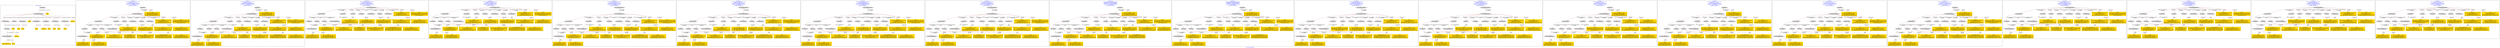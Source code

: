 digraph n0 {
fontcolor="blue"
remincross="true"
label="s10-s-18-artworks.json"
subgraph cluster_0 {
label="1-correct model"
n2[style="filled",color="white",fillcolor="lightgray",label="E12_Production1"];
n3[style="filled",color="white",fillcolor="lightgray",label="E21_Person1"];
n4[shape="plaintext",style="filled",fillcolor="gold",label="values"];
n5[style="filled",color="white",fillcolor="lightgray",label="E82_Actor_Appellation1"];
n6[shape="plaintext",style="filled",fillcolor="gold",label="auther_uri"];
n7[style="filled",color="white",fillcolor="lightgray",label="E22_Man-Made_Object1"];
n8[style="filled",color="white",fillcolor="lightgray",label="E35_Title1"];
n9[style="filled",color="white",fillcolor="lightgray",label="E8_Acquisition1"];
n10[shape="plaintext",style="filled",fillcolor="gold",label="values"];
n11[style="filled",color="white",fillcolor="lightgray",label="E54_Dimension1"];
n12[style="filled",color="white",fillcolor="lightgray",label="E57_Material1"];
n13[style="filled",color="white",fillcolor="lightgray",label="E78_Collection1"];
n14[style="filled",color="white",fillcolor="lightgray",label="E34_Inscription1"];
n15[shape="plaintext",style="filled",fillcolor="gold",label="object_uri"];
n16[shape="plaintext",style="filled",fillcolor="gold",label="values"];
n17[shape="plaintext",style="filled",fillcolor="gold",label="values"];
n18[style="filled",color="white",fillcolor="lightgray",label="E38_Image1"];
n19[shape="plaintext",style="filled",fillcolor="gold",label="values"];
n20[shape="plaintext",style="filled",fillcolor="gold",label="values"];
n21[shape="plaintext",style="filled",fillcolor="gold",label="material_uri"];
n22[shape="plaintext",style="filled",fillcolor="gold",label="values"];
n23[shape="plaintext",style="filled",fillcolor="gold",label="values"];
n24[shape="plaintext",style="filled",fillcolor="gold",label="values"];
n25[shape="plaintext",style="filled",fillcolor="gold",label="author_appellation_uri"];
n26[shape="plaintext",style="filled",fillcolor="gold",label="values"];
n27[shape="plaintext",style="filled",fillcolor="gold",label="values"];
}
subgraph cluster_1 {
label="candidate 0\nlink coherence:0.7777777777777778\nnode coherence:0.84\nconfidence:0.39428012174775035\nmapping score:0.4669822628048057\ncost:125.9992\n-precision:0.52-recall:0.56"
n29[style="filled",color="white",fillcolor="lightgray",label="E12_Production1"];
n30[style="filled",color="white",fillcolor="lightgray",label="E21_Person1"];
n31[style="filled",color="white",fillcolor="lightgray",label="E39_Actor1"];
n32[style="filled",color="white",fillcolor="lightgray",label="E55_Type1"];
n33[style="filled",color="white",fillcolor="lightgray",label="E82_Actor_Appellation1"];
n34[style="filled",color="white",fillcolor="lightgray",label="E21_Person2"];
n35[style="filled",color="white",fillcolor="lightgray",label="E82_Actor_Appellation2"];
n36[style="filled",color="white",fillcolor="lightgray",label="E22_Man-Made_Object1"];
n37[style="filled",color="white",fillcolor="lightgray",label="E35_Title1"];
n38[style="filled",color="white",fillcolor="lightgray",label="E54_Dimension1"];
n39[style="filled",color="white",fillcolor="lightgray",label="E55_Type2"];
n40[style="filled",color="white",fillcolor="lightgray",label="E8_Acquisition1"];
n41[style="filled",color="white",fillcolor="lightgray",label="E38_Image1"];
n42[shape="plaintext",style="filled",fillcolor="gold",label="author_appellation_uri\n[E82_Actor_Appellation,classLink,0.998]\n[E33_Linguistic_Object,P3_has_note,0.001]\n[E73_Information_Object,P3_has_note,0.001]\n[E22_Man-Made_Object,P3_has_note,0.001]"];
n43[shape="plaintext",style="filled",fillcolor="gold",label="object_uri\n[E22_Man-Made_Object,classLink,0.729]\n[E35_Title,label,0.111]\n[E30_Right,P3_has_note,0.081]\n[E22_Man-Made_Object,P3_has_note,0.08]"];
n44[shape="plaintext",style="filled",fillcolor="gold",label="values\n[E39_Actor,P3_has_note,0.367]\n[E8_Acquisition,P3_has_note,0.277]\n[E30_Right,P3_has_note,0.269]\n[E22_Man-Made_Object,P3_has_note,0.087]"];
n45[shape="plaintext",style="filled",fillcolor="gold",label="values\n[E39_Actor,P3_has_note,0.582]\n[E78_Collection,label,0.266]\n[E8_Acquisition,P3_has_note,0.079]\n[E82_Actor_Appellation,label,0.073]"];
n46[shape="plaintext",style="filled",fillcolor="gold",label="material_uri\n[E55_Type,classLink,0.309]\n[E74_Group,classLink,0.257]\n[E55_Type,label,0.226]\n[E57_Material,classLink,0.209]"];
n47[shape="plaintext",style="filled",fillcolor="gold",label="auther_uri\n[E39_Actor,classLink,0.38]\n[E82_Actor_Appellation,classLink,0.285]\n[E21_Person,classLink,0.213]\n[E30_Right,P3_has_note,0.121]"];
n48[shape="plaintext",style="filled",fillcolor="gold",label="values\n[E54_Dimension,P3_has_note,0.64]\n[E8_Acquisition,P3_has_note,0.124]\n[E22_Man-Made_Object,classLink,0.123]\n[E30_Right,P3_has_note,0.113]"];
n49[shape="plaintext",style="filled",fillcolor="gold",label="values\n[E38_Image,classLink,0.465]\n[E22_Man-Made_Object,classLink,0.384]\n[E21_Person,classLink,0.085]\n[E82_Actor_Appellation,classLink,0.066]"];
n50[shape="plaintext",style="filled",fillcolor="gold",label="values\n[E39_Actor,P3_has_note,0.36]\n[E35_Title,label,0.236]\n[E22_Man-Made_Object,P3_has_note,0.217]\n[E73_Information_Object,P3_has_note,0.187]"];
n51[shape="plaintext",style="filled",fillcolor="gold",label="values\n[E39_Actor,P3_has_note,0.771]\n[E82_Actor_Appellation,label,0.204]\n[E8_Acquisition,P3_has_note,0.013]\n[E22_Man-Made_Object,P3_has_note,0.012]"];
n52[shape="plaintext",style="filled",fillcolor="gold",label="values\n[E22_Man-Made_Object,P3_has_note,0.325]\n[E73_Information_Object,P3_has_note,0.279]\n[E55_Type,label,0.222]\n[E33_Linguistic_Object,P3_has_note,0.174]"];
n53[shape="plaintext",style="filled",fillcolor="gold",label="values\n[E29_Design_or_Procedure,P3_has_note,0.515]\n[E55_Type,label,0.395]\n[E22_Man-Made_Object,P3_has_note,0.047]\n[E73_Information_Object,P3_has_note,0.043]"];
n54[shape="plaintext",style="filled",fillcolor="gold",label="values\n[E38_Image,classLink,0.468]\n[E22_Man-Made_Object,classLink,0.377]\n[E21_Person,classLink,0.087]\n[E82_Actor_Appellation,classLink,0.068]"];
n55[shape="plaintext",style="filled",fillcolor="gold",label="values\n[E22_Man-Made_Object,P3_has_note,0.319]\n[E73_Information_Object,P3_has_note,0.289]\n[E33_Linguistic_Object,P3_has_note,0.213]\n[E35_Title,label,0.18]"];
n56[shape="plaintext",style="filled",fillcolor="gold",label="values\n[E39_Actor,P3_has_note,0.599]\n[E35_Title,label,0.147]\n[E33_Linguistic_Object,P3_has_note,0.134]\n[E22_Man-Made_Object,P3_has_note,0.12]"];
}
subgraph cluster_2 {
label="candidate 1\nlink coherence:0.7777777777777778\nnode coherence:0.84\nconfidence:0.3941880389487426\nmapping score:0.46695156853846975\ncost:125.9992\n-precision:0.48-recall:0.52"
n58[style="filled",color="white",fillcolor="lightgray",label="E12_Production1"];
n59[style="filled",color="white",fillcolor="lightgray",label="E21_Person1"];
n60[style="filled",color="white",fillcolor="lightgray",label="E39_Actor1"];
n61[style="filled",color="white",fillcolor="lightgray",label="E55_Type1"];
n62[style="filled",color="white",fillcolor="lightgray",label="E82_Actor_Appellation1"];
n63[style="filled",color="white",fillcolor="lightgray",label="E21_Person2"];
n64[style="filled",color="white",fillcolor="lightgray",label="E82_Actor_Appellation2"];
n65[style="filled",color="white",fillcolor="lightgray",label="E22_Man-Made_Object1"];
n66[style="filled",color="white",fillcolor="lightgray",label="E35_Title1"];
n67[style="filled",color="white",fillcolor="lightgray",label="E54_Dimension1"];
n68[style="filled",color="white",fillcolor="lightgray",label="E55_Type2"];
n69[style="filled",color="white",fillcolor="lightgray",label="E8_Acquisition1"];
n70[style="filled",color="white",fillcolor="lightgray",label="E38_Image1"];
n71[shape="plaintext",style="filled",fillcolor="gold",label="author_appellation_uri\n[E82_Actor_Appellation,classLink,0.998]\n[E33_Linguistic_Object,P3_has_note,0.001]\n[E73_Information_Object,P3_has_note,0.001]\n[E22_Man-Made_Object,P3_has_note,0.001]"];
n72[shape="plaintext",style="filled",fillcolor="gold",label="object_uri\n[E22_Man-Made_Object,classLink,0.729]\n[E35_Title,label,0.111]\n[E30_Right,P3_has_note,0.081]\n[E22_Man-Made_Object,P3_has_note,0.08]"];
n73[shape="plaintext",style="filled",fillcolor="gold",label="values\n[E39_Actor,P3_has_note,0.367]\n[E8_Acquisition,P3_has_note,0.277]\n[E30_Right,P3_has_note,0.269]\n[E22_Man-Made_Object,P3_has_note,0.087]"];
n74[shape="plaintext",style="filled",fillcolor="gold",label="values\n[E39_Actor,P3_has_note,0.582]\n[E78_Collection,label,0.266]\n[E8_Acquisition,P3_has_note,0.079]\n[E82_Actor_Appellation,label,0.073]"];
n75[shape="plaintext",style="filled",fillcolor="gold",label="material_uri\n[E55_Type,classLink,0.309]\n[E74_Group,classLink,0.257]\n[E55_Type,label,0.226]\n[E57_Material,classLink,0.209]"];
n76[shape="plaintext",style="filled",fillcolor="gold",label="auther_uri\n[E39_Actor,classLink,0.38]\n[E82_Actor_Appellation,classLink,0.285]\n[E21_Person,classLink,0.213]\n[E30_Right,P3_has_note,0.121]"];
n77[shape="plaintext",style="filled",fillcolor="gold",label="values\n[E54_Dimension,P3_has_note,0.64]\n[E8_Acquisition,P3_has_note,0.124]\n[E22_Man-Made_Object,classLink,0.123]\n[E30_Right,P3_has_note,0.113]"];
n78[shape="plaintext",style="filled",fillcolor="gold",label="values\n[E38_Image,classLink,0.468]\n[E22_Man-Made_Object,classLink,0.377]\n[E21_Person,classLink,0.087]\n[E82_Actor_Appellation,classLink,0.068]"];
n79[shape="plaintext",style="filled",fillcolor="gold",label="values\n[E39_Actor,P3_has_note,0.36]\n[E35_Title,label,0.236]\n[E22_Man-Made_Object,P3_has_note,0.217]\n[E73_Information_Object,P3_has_note,0.187]"];
n80[shape="plaintext",style="filled",fillcolor="gold",label="values\n[E39_Actor,P3_has_note,0.771]\n[E82_Actor_Appellation,label,0.204]\n[E8_Acquisition,P3_has_note,0.013]\n[E22_Man-Made_Object,P3_has_note,0.012]"];
n81[shape="plaintext",style="filled",fillcolor="gold",label="values\n[E22_Man-Made_Object,P3_has_note,0.325]\n[E73_Information_Object,P3_has_note,0.279]\n[E55_Type,label,0.222]\n[E33_Linguistic_Object,P3_has_note,0.174]"];
n82[shape="plaintext",style="filled",fillcolor="gold",label="values\n[E29_Design_or_Procedure,P3_has_note,0.515]\n[E55_Type,label,0.395]\n[E22_Man-Made_Object,P3_has_note,0.047]\n[E73_Information_Object,P3_has_note,0.043]"];
n83[shape="plaintext",style="filled",fillcolor="gold",label="values\n[E38_Image,classLink,0.465]\n[E22_Man-Made_Object,classLink,0.384]\n[E21_Person,classLink,0.085]\n[E82_Actor_Appellation,classLink,0.066]"];
n84[shape="plaintext",style="filled",fillcolor="gold",label="values\n[E22_Man-Made_Object,P3_has_note,0.319]\n[E73_Information_Object,P3_has_note,0.289]\n[E33_Linguistic_Object,P3_has_note,0.213]\n[E35_Title,label,0.18]"];
n85[shape="plaintext",style="filled",fillcolor="gold",label="values\n[E39_Actor,P3_has_note,0.599]\n[E35_Title,label,0.147]\n[E33_Linguistic_Object,P3_has_note,0.134]\n[E22_Man-Made_Object,P3_has_note,0.12]"];
}
subgraph cluster_3 {
label="candidate 10\nlink coherence:0.7407407407407407\nnode coherence:0.84\nconfidence:0.3723679275202081\nmapping score:0.45967819806229165\ncost:125.99928\n-precision:0.44-recall:0.48"
n87[style="filled",color="white",fillcolor="lightgray",label="E12_Production1"];
n88[style="filled",color="white",fillcolor="lightgray",label="E21_Person1"];
n89[style="filled",color="white",fillcolor="lightgray",label="E39_Actor1"];
n90[style="filled",color="white",fillcolor="lightgray",label="E55_Type1"];
n91[style="filled",color="white",fillcolor="lightgray",label="E82_Actor_Appellation1"];
n92[style="filled",color="white",fillcolor="lightgray",label="E21_Person2"];
n93[style="filled",color="white",fillcolor="lightgray",label="E82_Actor_Appellation2"];
n94[style="filled",color="white",fillcolor="lightgray",label="E22_Man-Made_Object1"];
n95[style="filled",color="white",fillcolor="lightgray",label="E35_Title1"];
n96[style="filled",color="white",fillcolor="lightgray",label="E38_Image1"];
n97[style="filled",color="white",fillcolor="lightgray",label="E54_Dimension1"];
n98[style="filled",color="white",fillcolor="lightgray",label="E55_Type2"];
n99[style="filled",color="white",fillcolor="lightgray",label="E8_Acquisition1"];
n100[shape="plaintext",style="filled",fillcolor="gold",label="author_appellation_uri\n[E82_Actor_Appellation,classLink,0.998]\n[E33_Linguistic_Object,P3_has_note,0.001]\n[E73_Information_Object,P3_has_note,0.001]\n[E22_Man-Made_Object,P3_has_note,0.001]"];
n101[shape="plaintext",style="filled",fillcolor="gold",label="object_uri\n[E22_Man-Made_Object,classLink,0.729]\n[E35_Title,label,0.111]\n[E30_Right,P3_has_note,0.081]\n[E22_Man-Made_Object,P3_has_note,0.08]"];
n102[shape="plaintext",style="filled",fillcolor="gold",label="values\n[E39_Actor,P3_has_note,0.367]\n[E8_Acquisition,P3_has_note,0.277]\n[E30_Right,P3_has_note,0.269]\n[E22_Man-Made_Object,P3_has_note,0.087]"];
n103[shape="plaintext",style="filled",fillcolor="gold",label="values\n[E39_Actor,P3_has_note,0.582]\n[E78_Collection,label,0.266]\n[E8_Acquisition,P3_has_note,0.079]\n[E82_Actor_Appellation,label,0.073]"];
n104[shape="plaintext",style="filled",fillcolor="gold",label="material_uri\n[E55_Type,classLink,0.309]\n[E74_Group,classLink,0.257]\n[E55_Type,label,0.226]\n[E57_Material,classLink,0.209]"];
n105[shape="plaintext",style="filled",fillcolor="gold",label="auther_uri\n[E39_Actor,classLink,0.38]\n[E82_Actor_Appellation,classLink,0.285]\n[E21_Person,classLink,0.213]\n[E30_Right,P3_has_note,0.121]"];
n106[shape="plaintext",style="filled",fillcolor="gold",label="values\n[E54_Dimension,P3_has_note,0.64]\n[E8_Acquisition,P3_has_note,0.124]\n[E22_Man-Made_Object,classLink,0.123]\n[E30_Right,P3_has_note,0.113]"];
n107[shape="plaintext",style="filled",fillcolor="gold",label="values\n[E38_Image,classLink,0.465]\n[E22_Man-Made_Object,classLink,0.384]\n[E21_Person,classLink,0.085]\n[E82_Actor_Appellation,classLink,0.066]"];
n108[shape="plaintext",style="filled",fillcolor="gold",label="values\n[E39_Actor,P3_has_note,0.599]\n[E35_Title,label,0.147]\n[E33_Linguistic_Object,P3_has_note,0.134]\n[E22_Man-Made_Object,P3_has_note,0.12]"];
n109[shape="plaintext",style="filled",fillcolor="gold",label="values\n[E39_Actor,P3_has_note,0.771]\n[E82_Actor_Appellation,label,0.204]\n[E8_Acquisition,P3_has_note,0.013]\n[E22_Man-Made_Object,P3_has_note,0.012]"];
n110[shape="plaintext",style="filled",fillcolor="gold",label="values\n[E22_Man-Made_Object,P3_has_note,0.325]\n[E73_Information_Object,P3_has_note,0.279]\n[E55_Type,label,0.222]\n[E33_Linguistic_Object,P3_has_note,0.174]"];
n111[shape="plaintext",style="filled",fillcolor="gold",label="values\n[E29_Design_or_Procedure,P3_has_note,0.515]\n[E55_Type,label,0.395]\n[E22_Man-Made_Object,P3_has_note,0.047]\n[E73_Information_Object,P3_has_note,0.043]"];
n112[shape="plaintext",style="filled",fillcolor="gold",label="values\n[E38_Image,classLink,0.468]\n[E22_Man-Made_Object,classLink,0.377]\n[E21_Person,classLink,0.087]\n[E82_Actor_Appellation,classLink,0.068]"];
n113[shape="plaintext",style="filled",fillcolor="gold",label="values\n[E22_Man-Made_Object,P3_has_note,0.319]\n[E73_Information_Object,P3_has_note,0.289]\n[E33_Linguistic_Object,P3_has_note,0.213]\n[E35_Title,label,0.18]"];
n114[shape="plaintext",style="filled",fillcolor="gold",label="values\n[E39_Actor,P3_has_note,0.36]\n[E35_Title,label,0.236]\n[E22_Man-Made_Object,P3_has_note,0.217]\n[E73_Information_Object,P3_has_note,0.187]"];
}
subgraph cluster_4 {
label="candidate 11\nlink coherence:0.7407407407407407\nnode coherence:0.84\nconfidence:0.3722758447212004\nmapping score:0.4596475037959557\ncost:125.99928\n-precision:0.41-recall:0.44"
n116[style="filled",color="white",fillcolor="lightgray",label="E12_Production1"];
n117[style="filled",color="white",fillcolor="lightgray",label="E21_Person1"];
n118[style="filled",color="white",fillcolor="lightgray",label="E39_Actor1"];
n119[style="filled",color="white",fillcolor="lightgray",label="E55_Type1"];
n120[style="filled",color="white",fillcolor="lightgray",label="E82_Actor_Appellation1"];
n121[style="filled",color="white",fillcolor="lightgray",label="E21_Person2"];
n122[style="filled",color="white",fillcolor="lightgray",label="E82_Actor_Appellation2"];
n123[style="filled",color="white",fillcolor="lightgray",label="E22_Man-Made_Object1"];
n124[style="filled",color="white",fillcolor="lightgray",label="E35_Title1"];
n125[style="filled",color="white",fillcolor="lightgray",label="E38_Image1"];
n126[style="filled",color="white",fillcolor="lightgray",label="E54_Dimension1"];
n127[style="filled",color="white",fillcolor="lightgray",label="E55_Type2"];
n128[style="filled",color="white",fillcolor="lightgray",label="E8_Acquisition1"];
n129[shape="plaintext",style="filled",fillcolor="gold",label="author_appellation_uri\n[E82_Actor_Appellation,classLink,0.998]\n[E33_Linguistic_Object,P3_has_note,0.001]\n[E73_Information_Object,P3_has_note,0.001]\n[E22_Man-Made_Object,P3_has_note,0.001]"];
n130[shape="plaintext",style="filled",fillcolor="gold",label="object_uri\n[E22_Man-Made_Object,classLink,0.729]\n[E35_Title,label,0.111]\n[E30_Right,P3_has_note,0.081]\n[E22_Man-Made_Object,P3_has_note,0.08]"];
n131[shape="plaintext",style="filled",fillcolor="gold",label="values\n[E39_Actor,P3_has_note,0.367]\n[E8_Acquisition,P3_has_note,0.277]\n[E30_Right,P3_has_note,0.269]\n[E22_Man-Made_Object,P3_has_note,0.087]"];
n132[shape="plaintext",style="filled",fillcolor="gold",label="values\n[E39_Actor,P3_has_note,0.582]\n[E78_Collection,label,0.266]\n[E8_Acquisition,P3_has_note,0.079]\n[E82_Actor_Appellation,label,0.073]"];
n133[shape="plaintext",style="filled",fillcolor="gold",label="material_uri\n[E55_Type,classLink,0.309]\n[E74_Group,classLink,0.257]\n[E55_Type,label,0.226]\n[E57_Material,classLink,0.209]"];
n134[shape="plaintext",style="filled",fillcolor="gold",label="auther_uri\n[E39_Actor,classLink,0.38]\n[E82_Actor_Appellation,classLink,0.285]\n[E21_Person,classLink,0.213]\n[E30_Right,P3_has_note,0.121]"];
n135[shape="plaintext",style="filled",fillcolor="gold",label="values\n[E54_Dimension,P3_has_note,0.64]\n[E8_Acquisition,P3_has_note,0.124]\n[E22_Man-Made_Object,classLink,0.123]\n[E30_Right,P3_has_note,0.113]"];
n136[shape="plaintext",style="filled",fillcolor="gold",label="values\n[E38_Image,classLink,0.468]\n[E22_Man-Made_Object,classLink,0.377]\n[E21_Person,classLink,0.087]\n[E82_Actor_Appellation,classLink,0.068]"];
n137[shape="plaintext",style="filled",fillcolor="gold",label="values\n[E39_Actor,P3_has_note,0.599]\n[E35_Title,label,0.147]\n[E33_Linguistic_Object,P3_has_note,0.134]\n[E22_Man-Made_Object,P3_has_note,0.12]"];
n138[shape="plaintext",style="filled",fillcolor="gold",label="values\n[E39_Actor,P3_has_note,0.771]\n[E82_Actor_Appellation,label,0.204]\n[E8_Acquisition,P3_has_note,0.013]\n[E22_Man-Made_Object,P3_has_note,0.012]"];
n139[shape="plaintext",style="filled",fillcolor="gold",label="values\n[E22_Man-Made_Object,P3_has_note,0.325]\n[E73_Information_Object,P3_has_note,0.279]\n[E55_Type,label,0.222]\n[E33_Linguistic_Object,P3_has_note,0.174]"];
n140[shape="plaintext",style="filled",fillcolor="gold",label="values\n[E29_Design_or_Procedure,P3_has_note,0.515]\n[E55_Type,label,0.395]\n[E22_Man-Made_Object,P3_has_note,0.047]\n[E73_Information_Object,P3_has_note,0.043]"];
n141[shape="plaintext",style="filled",fillcolor="gold",label="values\n[E38_Image,classLink,0.465]\n[E22_Man-Made_Object,classLink,0.384]\n[E21_Person,classLink,0.085]\n[E82_Actor_Appellation,classLink,0.066]"];
n142[shape="plaintext",style="filled",fillcolor="gold",label="values\n[E22_Man-Made_Object,P3_has_note,0.319]\n[E73_Information_Object,P3_has_note,0.289]\n[E33_Linguistic_Object,P3_has_note,0.213]\n[E35_Title,label,0.18]"];
n143[shape="plaintext",style="filled",fillcolor="gold",label="values\n[E39_Actor,P3_has_note,0.36]\n[E35_Title,label,0.236]\n[E22_Man-Made_Object,P3_has_note,0.217]\n[E73_Information_Object,P3_has_note,0.187]"];
}
subgraph cluster_5 {
label="candidate 12\nlink coherence:0.7142857142857143\nnode coherence:0.84\nconfidence:0.39428012174775035\nmapping score:0.4669822628048057\ncost:126.99926\n-precision:0.46-recall:0.52"
n145[style="filled",color="white",fillcolor="lightgray",label="E12_Production1"];
n146[style="filled",color="white",fillcolor="lightgray",label="E21_Person1"];
n147[style="filled",color="white",fillcolor="lightgray",label="E39_Actor1"];
n148[style="filled",color="white",fillcolor="lightgray",label="E55_Type1"];
n149[style="filled",color="white",fillcolor="lightgray",label="E82_Actor_Appellation1"];
n150[style="filled",color="white",fillcolor="lightgray",label="E21_Person2"];
n151[style="filled",color="white",fillcolor="lightgray",label="E82_Actor_Appellation2"];
n152[style="filled",color="white",fillcolor="lightgray",label="E22_Man-Made_Object1"];
n153[style="filled",color="white",fillcolor="lightgray",label="E35_Title1"];
n154[style="filled",color="white",fillcolor="lightgray",label="E38_Image1"];
n155[style="filled",color="white",fillcolor="lightgray",label="E54_Dimension1"];
n156[style="filled",color="white",fillcolor="lightgray",label="E55_Type2"];
n157[style="filled",color="white",fillcolor="lightgray",label="E8_Acquisition1"];
n158[style="filled",color="white",fillcolor="lightgray",label="E33_Linguistic_Object2"];
n159[shape="plaintext",style="filled",fillcolor="gold",label="author_appellation_uri\n[E82_Actor_Appellation,classLink,0.998]\n[E33_Linguistic_Object,P3_has_note,0.001]\n[E73_Information_Object,P3_has_note,0.001]\n[E22_Man-Made_Object,P3_has_note,0.001]"];
n160[shape="plaintext",style="filled",fillcolor="gold",label="object_uri\n[E22_Man-Made_Object,classLink,0.729]\n[E35_Title,label,0.111]\n[E30_Right,P3_has_note,0.081]\n[E22_Man-Made_Object,P3_has_note,0.08]"];
n161[shape="plaintext",style="filled",fillcolor="gold",label="values\n[E39_Actor,P3_has_note,0.367]\n[E8_Acquisition,P3_has_note,0.277]\n[E30_Right,P3_has_note,0.269]\n[E22_Man-Made_Object,P3_has_note,0.087]"];
n162[shape="plaintext",style="filled",fillcolor="gold",label="values\n[E39_Actor,P3_has_note,0.582]\n[E78_Collection,label,0.266]\n[E8_Acquisition,P3_has_note,0.079]\n[E82_Actor_Appellation,label,0.073]"];
n163[shape="plaintext",style="filled",fillcolor="gold",label="material_uri\n[E55_Type,classLink,0.309]\n[E74_Group,classLink,0.257]\n[E55_Type,label,0.226]\n[E57_Material,classLink,0.209]"];
n164[shape="plaintext",style="filled",fillcolor="gold",label="auther_uri\n[E39_Actor,classLink,0.38]\n[E82_Actor_Appellation,classLink,0.285]\n[E21_Person,classLink,0.213]\n[E30_Right,P3_has_note,0.121]"];
n165[shape="plaintext",style="filled",fillcolor="gold",label="values\n[E54_Dimension,P3_has_note,0.64]\n[E8_Acquisition,P3_has_note,0.124]\n[E22_Man-Made_Object,classLink,0.123]\n[E30_Right,P3_has_note,0.113]"];
n166[shape="plaintext",style="filled",fillcolor="gold",label="values\n[E38_Image,classLink,0.465]\n[E22_Man-Made_Object,classLink,0.384]\n[E21_Person,classLink,0.085]\n[E82_Actor_Appellation,classLink,0.066]"];
n167[shape="plaintext",style="filled",fillcolor="gold",label="values\n[E39_Actor,P3_has_note,0.36]\n[E35_Title,label,0.236]\n[E22_Man-Made_Object,P3_has_note,0.217]\n[E73_Information_Object,P3_has_note,0.187]"];
n168[shape="plaintext",style="filled",fillcolor="gold",label="values\n[E39_Actor,P3_has_note,0.771]\n[E82_Actor_Appellation,label,0.204]\n[E8_Acquisition,P3_has_note,0.013]\n[E22_Man-Made_Object,P3_has_note,0.012]"];
n169[shape="plaintext",style="filled",fillcolor="gold",label="values\n[E22_Man-Made_Object,P3_has_note,0.325]\n[E73_Information_Object,P3_has_note,0.279]\n[E55_Type,label,0.222]\n[E33_Linguistic_Object,P3_has_note,0.174]"];
n170[shape="plaintext",style="filled",fillcolor="gold",label="values\n[E29_Design_or_Procedure,P3_has_note,0.515]\n[E55_Type,label,0.395]\n[E22_Man-Made_Object,P3_has_note,0.047]\n[E73_Information_Object,P3_has_note,0.043]"];
n171[shape="plaintext",style="filled",fillcolor="gold",label="values\n[E38_Image,classLink,0.468]\n[E22_Man-Made_Object,classLink,0.377]\n[E21_Person,classLink,0.087]\n[E82_Actor_Appellation,classLink,0.068]"];
n172[shape="plaintext",style="filled",fillcolor="gold",label="values\n[E22_Man-Made_Object,P3_has_note,0.319]\n[E73_Information_Object,P3_has_note,0.289]\n[E33_Linguistic_Object,P3_has_note,0.213]\n[E35_Title,label,0.18]"];
n173[shape="plaintext",style="filled",fillcolor="gold",label="values\n[E39_Actor,P3_has_note,0.599]\n[E35_Title,label,0.147]\n[E33_Linguistic_Object,P3_has_note,0.134]\n[E22_Man-Made_Object,P3_has_note,0.12]"];
}
subgraph cluster_6 {
label="candidate 13\nlink coherence:0.7142857142857143\nnode coherence:0.84\nconfidence:0.39428012174775035\nmapping score:0.4669822628048057\ncost:126.99927\n-precision:0.46-recall:0.52"
n175[style="filled",color="white",fillcolor="lightgray",label="E12_Production1"];
n176[style="filled",color="white",fillcolor="lightgray",label="E21_Person1"];
n177[style="filled",color="white",fillcolor="lightgray",label="E39_Actor1"];
n178[style="filled",color="white",fillcolor="lightgray",label="E55_Type1"];
n179[style="filled",color="white",fillcolor="lightgray",label="E82_Actor_Appellation1"];
n180[style="filled",color="white",fillcolor="lightgray",label="E21_Person2"];
n181[style="filled",color="white",fillcolor="lightgray",label="E82_Actor_Appellation2"];
n182[style="filled",color="white",fillcolor="lightgray",label="E22_Man-Made_Object1"];
n183[style="filled",color="white",fillcolor="lightgray",label="E35_Title1"];
n184[style="filled",color="white",fillcolor="lightgray",label="E38_Image1"];
n185[style="filled",color="white",fillcolor="lightgray",label="E54_Dimension1"];
n186[style="filled",color="white",fillcolor="lightgray",label="E55_Type2"];
n187[style="filled",color="white",fillcolor="lightgray",label="E8_Acquisition1"];
n188[style="filled",color="white",fillcolor="lightgray",label="E33_Linguistic_Object1"];
n189[shape="plaintext",style="filled",fillcolor="gold",label="author_appellation_uri\n[E82_Actor_Appellation,classLink,0.998]\n[E33_Linguistic_Object,P3_has_note,0.001]\n[E73_Information_Object,P3_has_note,0.001]\n[E22_Man-Made_Object,P3_has_note,0.001]"];
n190[shape="plaintext",style="filled",fillcolor="gold",label="object_uri\n[E22_Man-Made_Object,classLink,0.729]\n[E35_Title,label,0.111]\n[E30_Right,P3_has_note,0.081]\n[E22_Man-Made_Object,P3_has_note,0.08]"];
n191[shape="plaintext",style="filled",fillcolor="gold",label="values\n[E39_Actor,P3_has_note,0.367]\n[E8_Acquisition,P3_has_note,0.277]\n[E30_Right,P3_has_note,0.269]\n[E22_Man-Made_Object,P3_has_note,0.087]"];
n192[shape="plaintext",style="filled",fillcolor="gold",label="values\n[E39_Actor,P3_has_note,0.582]\n[E78_Collection,label,0.266]\n[E8_Acquisition,P3_has_note,0.079]\n[E82_Actor_Appellation,label,0.073]"];
n193[shape="plaintext",style="filled",fillcolor="gold",label="material_uri\n[E55_Type,classLink,0.309]\n[E74_Group,classLink,0.257]\n[E55_Type,label,0.226]\n[E57_Material,classLink,0.209]"];
n194[shape="plaintext",style="filled",fillcolor="gold",label="auther_uri\n[E39_Actor,classLink,0.38]\n[E82_Actor_Appellation,classLink,0.285]\n[E21_Person,classLink,0.213]\n[E30_Right,P3_has_note,0.121]"];
n195[shape="plaintext",style="filled",fillcolor="gold",label="values\n[E54_Dimension,P3_has_note,0.64]\n[E8_Acquisition,P3_has_note,0.124]\n[E22_Man-Made_Object,classLink,0.123]\n[E30_Right,P3_has_note,0.113]"];
n196[shape="plaintext",style="filled",fillcolor="gold",label="values\n[E38_Image,classLink,0.465]\n[E22_Man-Made_Object,classLink,0.384]\n[E21_Person,classLink,0.085]\n[E82_Actor_Appellation,classLink,0.066]"];
n197[shape="plaintext",style="filled",fillcolor="gold",label="values\n[E39_Actor,P3_has_note,0.36]\n[E35_Title,label,0.236]\n[E22_Man-Made_Object,P3_has_note,0.217]\n[E73_Information_Object,P3_has_note,0.187]"];
n198[shape="plaintext",style="filled",fillcolor="gold",label="values\n[E39_Actor,P3_has_note,0.771]\n[E82_Actor_Appellation,label,0.204]\n[E8_Acquisition,P3_has_note,0.013]\n[E22_Man-Made_Object,P3_has_note,0.012]"];
n199[shape="plaintext",style="filled",fillcolor="gold",label="values\n[E22_Man-Made_Object,P3_has_note,0.325]\n[E73_Information_Object,P3_has_note,0.279]\n[E55_Type,label,0.222]\n[E33_Linguistic_Object,P3_has_note,0.174]"];
n200[shape="plaintext",style="filled",fillcolor="gold",label="values\n[E29_Design_or_Procedure,P3_has_note,0.515]\n[E55_Type,label,0.395]\n[E22_Man-Made_Object,P3_has_note,0.047]\n[E73_Information_Object,P3_has_note,0.043]"];
n201[shape="plaintext",style="filled",fillcolor="gold",label="values\n[E38_Image,classLink,0.468]\n[E22_Man-Made_Object,classLink,0.377]\n[E21_Person,classLink,0.087]\n[E82_Actor_Appellation,classLink,0.068]"];
n202[shape="plaintext",style="filled",fillcolor="gold",label="values\n[E22_Man-Made_Object,P3_has_note,0.319]\n[E73_Information_Object,P3_has_note,0.289]\n[E33_Linguistic_Object,P3_has_note,0.213]\n[E35_Title,label,0.18]"];
n203[shape="plaintext",style="filled",fillcolor="gold",label="values\n[E39_Actor,P3_has_note,0.599]\n[E35_Title,label,0.147]\n[E33_Linguistic_Object,P3_has_note,0.134]\n[E22_Man-Made_Object,P3_has_note,0.12]"];
}
subgraph cluster_7 {
label="candidate 14\nlink coherence:0.7142857142857143\nnode coherence:0.84\nconfidence:0.3941880389487426\nmapping score:0.46695156853846975\ncost:126.99926\n-precision:0.43-recall:0.48"
n205[style="filled",color="white",fillcolor="lightgray",label="E12_Production1"];
n206[style="filled",color="white",fillcolor="lightgray",label="E21_Person1"];
n207[style="filled",color="white",fillcolor="lightgray",label="E39_Actor1"];
n208[style="filled",color="white",fillcolor="lightgray",label="E55_Type1"];
n209[style="filled",color="white",fillcolor="lightgray",label="E82_Actor_Appellation1"];
n210[style="filled",color="white",fillcolor="lightgray",label="E21_Person2"];
n211[style="filled",color="white",fillcolor="lightgray",label="E82_Actor_Appellation2"];
n212[style="filled",color="white",fillcolor="lightgray",label="E22_Man-Made_Object1"];
n213[style="filled",color="white",fillcolor="lightgray",label="E35_Title1"];
n214[style="filled",color="white",fillcolor="lightgray",label="E38_Image1"];
n215[style="filled",color="white",fillcolor="lightgray",label="E54_Dimension1"];
n216[style="filled",color="white",fillcolor="lightgray",label="E55_Type2"];
n217[style="filled",color="white",fillcolor="lightgray",label="E8_Acquisition1"];
n218[style="filled",color="white",fillcolor="lightgray",label="E33_Linguistic_Object2"];
n219[shape="plaintext",style="filled",fillcolor="gold",label="author_appellation_uri\n[E82_Actor_Appellation,classLink,0.998]\n[E33_Linguistic_Object,P3_has_note,0.001]\n[E73_Information_Object,P3_has_note,0.001]\n[E22_Man-Made_Object,P3_has_note,0.001]"];
n220[shape="plaintext",style="filled",fillcolor="gold",label="object_uri\n[E22_Man-Made_Object,classLink,0.729]\n[E35_Title,label,0.111]\n[E30_Right,P3_has_note,0.081]\n[E22_Man-Made_Object,P3_has_note,0.08]"];
n221[shape="plaintext",style="filled",fillcolor="gold",label="values\n[E39_Actor,P3_has_note,0.367]\n[E8_Acquisition,P3_has_note,0.277]\n[E30_Right,P3_has_note,0.269]\n[E22_Man-Made_Object,P3_has_note,0.087]"];
n222[shape="plaintext",style="filled",fillcolor="gold",label="values\n[E39_Actor,P3_has_note,0.582]\n[E78_Collection,label,0.266]\n[E8_Acquisition,P3_has_note,0.079]\n[E82_Actor_Appellation,label,0.073]"];
n223[shape="plaintext",style="filled",fillcolor="gold",label="material_uri\n[E55_Type,classLink,0.309]\n[E74_Group,classLink,0.257]\n[E55_Type,label,0.226]\n[E57_Material,classLink,0.209]"];
n224[shape="plaintext",style="filled",fillcolor="gold",label="auther_uri\n[E39_Actor,classLink,0.38]\n[E82_Actor_Appellation,classLink,0.285]\n[E21_Person,classLink,0.213]\n[E30_Right,P3_has_note,0.121]"];
n225[shape="plaintext",style="filled",fillcolor="gold",label="values\n[E54_Dimension,P3_has_note,0.64]\n[E8_Acquisition,P3_has_note,0.124]\n[E22_Man-Made_Object,classLink,0.123]\n[E30_Right,P3_has_note,0.113]"];
n226[shape="plaintext",style="filled",fillcolor="gold",label="values\n[E38_Image,classLink,0.468]\n[E22_Man-Made_Object,classLink,0.377]\n[E21_Person,classLink,0.087]\n[E82_Actor_Appellation,classLink,0.068]"];
n227[shape="plaintext",style="filled",fillcolor="gold",label="values\n[E39_Actor,P3_has_note,0.36]\n[E35_Title,label,0.236]\n[E22_Man-Made_Object,P3_has_note,0.217]\n[E73_Information_Object,P3_has_note,0.187]"];
n228[shape="plaintext",style="filled",fillcolor="gold",label="values\n[E39_Actor,P3_has_note,0.771]\n[E82_Actor_Appellation,label,0.204]\n[E8_Acquisition,P3_has_note,0.013]\n[E22_Man-Made_Object,P3_has_note,0.012]"];
n229[shape="plaintext",style="filled",fillcolor="gold",label="values\n[E22_Man-Made_Object,P3_has_note,0.325]\n[E73_Information_Object,P3_has_note,0.279]\n[E55_Type,label,0.222]\n[E33_Linguistic_Object,P3_has_note,0.174]"];
n230[shape="plaintext",style="filled",fillcolor="gold",label="values\n[E29_Design_or_Procedure,P3_has_note,0.515]\n[E55_Type,label,0.395]\n[E22_Man-Made_Object,P3_has_note,0.047]\n[E73_Information_Object,P3_has_note,0.043]"];
n231[shape="plaintext",style="filled",fillcolor="gold",label="values\n[E38_Image,classLink,0.465]\n[E22_Man-Made_Object,classLink,0.384]\n[E21_Person,classLink,0.085]\n[E82_Actor_Appellation,classLink,0.066]"];
n232[shape="plaintext",style="filled",fillcolor="gold",label="values\n[E22_Man-Made_Object,P3_has_note,0.319]\n[E73_Information_Object,P3_has_note,0.289]\n[E33_Linguistic_Object,P3_has_note,0.213]\n[E35_Title,label,0.18]"];
n233[shape="plaintext",style="filled",fillcolor="gold",label="values\n[E39_Actor,P3_has_note,0.599]\n[E35_Title,label,0.147]\n[E33_Linguistic_Object,P3_has_note,0.134]\n[E22_Man-Made_Object,P3_has_note,0.12]"];
}
subgraph cluster_8 {
label="candidate 15\nlink coherence:0.7142857142857143\nnode coherence:0.84\nconfidence:0.3941880389487426\nmapping score:0.46695156853846975\ncost:126.99927\n-precision:0.43-recall:0.48"
n235[style="filled",color="white",fillcolor="lightgray",label="E12_Production1"];
n236[style="filled",color="white",fillcolor="lightgray",label="E21_Person1"];
n237[style="filled",color="white",fillcolor="lightgray",label="E39_Actor1"];
n238[style="filled",color="white",fillcolor="lightgray",label="E55_Type1"];
n239[style="filled",color="white",fillcolor="lightgray",label="E82_Actor_Appellation1"];
n240[style="filled",color="white",fillcolor="lightgray",label="E21_Person2"];
n241[style="filled",color="white",fillcolor="lightgray",label="E82_Actor_Appellation2"];
n242[style="filled",color="white",fillcolor="lightgray",label="E22_Man-Made_Object1"];
n243[style="filled",color="white",fillcolor="lightgray",label="E35_Title1"];
n244[style="filled",color="white",fillcolor="lightgray",label="E38_Image1"];
n245[style="filled",color="white",fillcolor="lightgray",label="E54_Dimension1"];
n246[style="filled",color="white",fillcolor="lightgray",label="E55_Type2"];
n247[style="filled",color="white",fillcolor="lightgray",label="E8_Acquisition1"];
n248[style="filled",color="white",fillcolor="lightgray",label="E33_Linguistic_Object1"];
n249[shape="plaintext",style="filled",fillcolor="gold",label="author_appellation_uri\n[E82_Actor_Appellation,classLink,0.998]\n[E33_Linguistic_Object,P3_has_note,0.001]\n[E73_Information_Object,P3_has_note,0.001]\n[E22_Man-Made_Object,P3_has_note,0.001]"];
n250[shape="plaintext",style="filled",fillcolor="gold",label="object_uri\n[E22_Man-Made_Object,classLink,0.729]\n[E35_Title,label,0.111]\n[E30_Right,P3_has_note,0.081]\n[E22_Man-Made_Object,P3_has_note,0.08]"];
n251[shape="plaintext",style="filled",fillcolor="gold",label="values\n[E39_Actor,P3_has_note,0.367]\n[E8_Acquisition,P3_has_note,0.277]\n[E30_Right,P3_has_note,0.269]\n[E22_Man-Made_Object,P3_has_note,0.087]"];
n252[shape="plaintext",style="filled",fillcolor="gold",label="values\n[E39_Actor,P3_has_note,0.582]\n[E78_Collection,label,0.266]\n[E8_Acquisition,P3_has_note,0.079]\n[E82_Actor_Appellation,label,0.073]"];
n253[shape="plaintext",style="filled",fillcolor="gold",label="material_uri\n[E55_Type,classLink,0.309]\n[E74_Group,classLink,0.257]\n[E55_Type,label,0.226]\n[E57_Material,classLink,0.209]"];
n254[shape="plaintext",style="filled",fillcolor="gold",label="auther_uri\n[E39_Actor,classLink,0.38]\n[E82_Actor_Appellation,classLink,0.285]\n[E21_Person,classLink,0.213]\n[E30_Right,P3_has_note,0.121]"];
n255[shape="plaintext",style="filled",fillcolor="gold",label="values\n[E54_Dimension,P3_has_note,0.64]\n[E8_Acquisition,P3_has_note,0.124]\n[E22_Man-Made_Object,classLink,0.123]\n[E30_Right,P3_has_note,0.113]"];
n256[shape="plaintext",style="filled",fillcolor="gold",label="values\n[E38_Image,classLink,0.468]\n[E22_Man-Made_Object,classLink,0.377]\n[E21_Person,classLink,0.087]\n[E82_Actor_Appellation,classLink,0.068]"];
n257[shape="plaintext",style="filled",fillcolor="gold",label="values\n[E39_Actor,P3_has_note,0.36]\n[E35_Title,label,0.236]\n[E22_Man-Made_Object,P3_has_note,0.217]\n[E73_Information_Object,P3_has_note,0.187]"];
n258[shape="plaintext",style="filled",fillcolor="gold",label="values\n[E39_Actor,P3_has_note,0.771]\n[E82_Actor_Appellation,label,0.204]\n[E8_Acquisition,P3_has_note,0.013]\n[E22_Man-Made_Object,P3_has_note,0.012]"];
n259[shape="plaintext",style="filled",fillcolor="gold",label="values\n[E22_Man-Made_Object,P3_has_note,0.325]\n[E73_Information_Object,P3_has_note,0.279]\n[E55_Type,label,0.222]\n[E33_Linguistic_Object,P3_has_note,0.174]"];
n260[shape="plaintext",style="filled",fillcolor="gold",label="values\n[E29_Design_or_Procedure,P3_has_note,0.515]\n[E55_Type,label,0.395]\n[E22_Man-Made_Object,P3_has_note,0.047]\n[E73_Information_Object,P3_has_note,0.043]"];
n261[shape="plaintext",style="filled",fillcolor="gold",label="values\n[E38_Image,classLink,0.465]\n[E22_Man-Made_Object,classLink,0.384]\n[E21_Person,classLink,0.085]\n[E82_Actor_Appellation,classLink,0.066]"];
n262[shape="plaintext",style="filled",fillcolor="gold",label="values\n[E22_Man-Made_Object,P3_has_note,0.319]\n[E73_Information_Object,P3_has_note,0.289]\n[E33_Linguistic_Object,P3_has_note,0.213]\n[E35_Title,label,0.18]"];
n263[shape="plaintext",style="filled",fillcolor="gold",label="values\n[E39_Actor,P3_has_note,0.599]\n[E35_Title,label,0.147]\n[E33_Linguistic_Object,P3_has_note,0.134]\n[E22_Man-Made_Object,P3_has_note,0.12]"];
}
subgraph cluster_9 {
label="candidate 16\nlink coherence:0.7142857142857143\nnode coherence:0.8076923076923077\nconfidence:0.39413902250956856\nmapping score:0.4450548878450699\ncost:126.9992\n-precision:0.43-recall:0.48"
n265[style="filled",color="white",fillcolor="lightgray",label="E12_Production1"];
n266[style="filled",color="white",fillcolor="lightgray",label="E21_Person1"];
n267[style="filled",color="white",fillcolor="lightgray",label="E39_Actor1"];
n268[style="filled",color="white",fillcolor="lightgray",label="E55_Type1"];
n269[style="filled",color="white",fillcolor="lightgray",label="E82_Actor_Appellation1"];
n270[style="filled",color="white",fillcolor="lightgray",label="E21_Person2"];
n271[style="filled",color="white",fillcolor="lightgray",label="E82_Actor_Appellation2"];
n272[style="filled",color="white",fillcolor="lightgray",label="E22_Man-Made_Object1"];
n273[style="filled",color="white",fillcolor="lightgray",label="E30_Right1"];
n274[style="filled",color="white",fillcolor="lightgray",label="E35_Title1"];
n275[style="filled",color="white",fillcolor="lightgray",label="E54_Dimension1"];
n276[style="filled",color="white",fillcolor="lightgray",label="E55_Type2"];
n277[style="filled",color="white",fillcolor="lightgray",label="E8_Acquisition1"];
n278[style="filled",color="white",fillcolor="lightgray",label="E38_Image1"];
n279[shape="plaintext",style="filled",fillcolor="gold",label="values\n[E39_Actor,P3_has_note,0.367]\n[E8_Acquisition,P3_has_note,0.277]\n[E30_Right,P3_has_note,0.269]\n[E22_Man-Made_Object,P3_has_note,0.087]"];
n280[shape="plaintext",style="filled",fillcolor="gold",label="author_appellation_uri\n[E82_Actor_Appellation,classLink,0.998]\n[E33_Linguistic_Object,P3_has_note,0.001]\n[E73_Information_Object,P3_has_note,0.001]\n[E22_Man-Made_Object,P3_has_note,0.001]"];
n281[shape="plaintext",style="filled",fillcolor="gold",label="object_uri\n[E22_Man-Made_Object,classLink,0.729]\n[E35_Title,label,0.111]\n[E30_Right,P3_has_note,0.081]\n[E22_Man-Made_Object,P3_has_note,0.08]"];
n282[shape="plaintext",style="filled",fillcolor="gold",label="values\n[E39_Actor,P3_has_note,0.582]\n[E78_Collection,label,0.266]\n[E8_Acquisition,P3_has_note,0.079]\n[E82_Actor_Appellation,label,0.073]"];
n283[shape="plaintext",style="filled",fillcolor="gold",label="values\n[E39_Actor,P3_has_note,0.771]\n[E82_Actor_Appellation,label,0.204]\n[E8_Acquisition,P3_has_note,0.013]\n[E22_Man-Made_Object,P3_has_note,0.012]"];
n284[shape="plaintext",style="filled",fillcolor="gold",label="material_uri\n[E55_Type,classLink,0.309]\n[E74_Group,classLink,0.257]\n[E55_Type,label,0.226]\n[E57_Material,classLink,0.209]"];
n285[shape="plaintext",style="filled",fillcolor="gold",label="auther_uri\n[E39_Actor,classLink,0.38]\n[E82_Actor_Appellation,classLink,0.285]\n[E21_Person,classLink,0.213]\n[E30_Right,P3_has_note,0.121]"];
n286[shape="plaintext",style="filled",fillcolor="gold",label="values\n[E54_Dimension,P3_has_note,0.64]\n[E8_Acquisition,P3_has_note,0.124]\n[E22_Man-Made_Object,classLink,0.123]\n[E30_Right,P3_has_note,0.113]"];
n287[shape="plaintext",style="filled",fillcolor="gold",label="values\n[E38_Image,classLink,0.465]\n[E22_Man-Made_Object,classLink,0.384]\n[E21_Person,classLink,0.085]\n[E82_Actor_Appellation,classLink,0.066]"];
n288[shape="plaintext",style="filled",fillcolor="gold",label="values\n[E39_Actor,P3_has_note,0.36]\n[E35_Title,label,0.236]\n[E22_Man-Made_Object,P3_has_note,0.217]\n[E73_Information_Object,P3_has_note,0.187]"];
n289[shape="plaintext",style="filled",fillcolor="gold",label="values\n[E22_Man-Made_Object,P3_has_note,0.325]\n[E73_Information_Object,P3_has_note,0.279]\n[E55_Type,label,0.222]\n[E33_Linguistic_Object,P3_has_note,0.174]"];
n290[shape="plaintext",style="filled",fillcolor="gold",label="values\n[E29_Design_or_Procedure,P3_has_note,0.515]\n[E55_Type,label,0.395]\n[E22_Man-Made_Object,P3_has_note,0.047]\n[E73_Information_Object,P3_has_note,0.043]"];
n291[shape="plaintext",style="filled",fillcolor="gold",label="values\n[E38_Image,classLink,0.468]\n[E22_Man-Made_Object,classLink,0.377]\n[E21_Person,classLink,0.087]\n[E82_Actor_Appellation,classLink,0.068]"];
n292[shape="plaintext",style="filled",fillcolor="gold",label="values\n[E22_Man-Made_Object,P3_has_note,0.319]\n[E73_Information_Object,P3_has_note,0.289]\n[E33_Linguistic_Object,P3_has_note,0.213]\n[E35_Title,label,0.18]"];
n293[shape="plaintext",style="filled",fillcolor="gold",label="values\n[E39_Actor,P3_has_note,0.599]\n[E35_Title,label,0.147]\n[E33_Linguistic_Object,P3_has_note,0.134]\n[E22_Man-Made_Object,P3_has_note,0.12]"];
}
subgraph cluster_10 {
label="candidate 17\nlink coherence:0.7142857142857143\nnode coherence:0.8076923076923077\nconfidence:0.3940469397105609\nmapping score:0.44502419357873396\ncost:126.9992\n-precision:0.39-recall:0.44"
n295[style="filled",color="white",fillcolor="lightgray",label="E12_Production1"];
n296[style="filled",color="white",fillcolor="lightgray",label="E21_Person1"];
n297[style="filled",color="white",fillcolor="lightgray",label="E39_Actor1"];
n298[style="filled",color="white",fillcolor="lightgray",label="E55_Type1"];
n299[style="filled",color="white",fillcolor="lightgray",label="E82_Actor_Appellation1"];
n300[style="filled",color="white",fillcolor="lightgray",label="E21_Person2"];
n301[style="filled",color="white",fillcolor="lightgray",label="E82_Actor_Appellation2"];
n302[style="filled",color="white",fillcolor="lightgray",label="E22_Man-Made_Object1"];
n303[style="filled",color="white",fillcolor="lightgray",label="E30_Right1"];
n304[style="filled",color="white",fillcolor="lightgray",label="E35_Title1"];
n305[style="filled",color="white",fillcolor="lightgray",label="E54_Dimension1"];
n306[style="filled",color="white",fillcolor="lightgray",label="E55_Type2"];
n307[style="filled",color="white",fillcolor="lightgray",label="E8_Acquisition1"];
n308[style="filled",color="white",fillcolor="lightgray",label="E38_Image1"];
n309[shape="plaintext",style="filled",fillcolor="gold",label="values\n[E39_Actor,P3_has_note,0.367]\n[E8_Acquisition,P3_has_note,0.277]\n[E30_Right,P3_has_note,0.269]\n[E22_Man-Made_Object,P3_has_note,0.087]"];
n310[shape="plaintext",style="filled",fillcolor="gold",label="author_appellation_uri\n[E82_Actor_Appellation,classLink,0.998]\n[E33_Linguistic_Object,P3_has_note,0.001]\n[E73_Information_Object,P3_has_note,0.001]\n[E22_Man-Made_Object,P3_has_note,0.001]"];
n311[shape="plaintext",style="filled",fillcolor="gold",label="object_uri\n[E22_Man-Made_Object,classLink,0.729]\n[E35_Title,label,0.111]\n[E30_Right,P3_has_note,0.081]\n[E22_Man-Made_Object,P3_has_note,0.08]"];
n312[shape="plaintext",style="filled",fillcolor="gold",label="values\n[E39_Actor,P3_has_note,0.582]\n[E78_Collection,label,0.266]\n[E8_Acquisition,P3_has_note,0.079]\n[E82_Actor_Appellation,label,0.073]"];
n313[shape="plaintext",style="filled",fillcolor="gold",label="values\n[E39_Actor,P3_has_note,0.771]\n[E82_Actor_Appellation,label,0.204]\n[E8_Acquisition,P3_has_note,0.013]\n[E22_Man-Made_Object,P3_has_note,0.012]"];
n314[shape="plaintext",style="filled",fillcolor="gold",label="material_uri\n[E55_Type,classLink,0.309]\n[E74_Group,classLink,0.257]\n[E55_Type,label,0.226]\n[E57_Material,classLink,0.209]"];
n315[shape="plaintext",style="filled",fillcolor="gold",label="auther_uri\n[E39_Actor,classLink,0.38]\n[E82_Actor_Appellation,classLink,0.285]\n[E21_Person,classLink,0.213]\n[E30_Right,P3_has_note,0.121]"];
n316[shape="plaintext",style="filled",fillcolor="gold",label="values\n[E54_Dimension,P3_has_note,0.64]\n[E8_Acquisition,P3_has_note,0.124]\n[E22_Man-Made_Object,classLink,0.123]\n[E30_Right,P3_has_note,0.113]"];
n317[shape="plaintext",style="filled",fillcolor="gold",label="values\n[E38_Image,classLink,0.468]\n[E22_Man-Made_Object,classLink,0.377]\n[E21_Person,classLink,0.087]\n[E82_Actor_Appellation,classLink,0.068]"];
n318[shape="plaintext",style="filled",fillcolor="gold",label="values\n[E39_Actor,P3_has_note,0.36]\n[E35_Title,label,0.236]\n[E22_Man-Made_Object,P3_has_note,0.217]\n[E73_Information_Object,P3_has_note,0.187]"];
n319[shape="plaintext",style="filled",fillcolor="gold",label="values\n[E22_Man-Made_Object,P3_has_note,0.325]\n[E73_Information_Object,P3_has_note,0.279]\n[E55_Type,label,0.222]\n[E33_Linguistic_Object,P3_has_note,0.174]"];
n320[shape="plaintext",style="filled",fillcolor="gold",label="values\n[E29_Design_or_Procedure,P3_has_note,0.515]\n[E55_Type,label,0.395]\n[E22_Man-Made_Object,P3_has_note,0.047]\n[E73_Information_Object,P3_has_note,0.043]"];
n321[shape="plaintext",style="filled",fillcolor="gold",label="values\n[E38_Image,classLink,0.465]\n[E22_Man-Made_Object,classLink,0.384]\n[E21_Person,classLink,0.085]\n[E82_Actor_Appellation,classLink,0.066]"];
n322[shape="plaintext",style="filled",fillcolor="gold",label="values\n[E22_Man-Made_Object,P3_has_note,0.319]\n[E73_Information_Object,P3_has_note,0.289]\n[E33_Linguistic_Object,P3_has_note,0.213]\n[E35_Title,label,0.18]"];
n323[shape="plaintext",style="filled",fillcolor="gold",label="values\n[E39_Actor,P3_has_note,0.599]\n[E35_Title,label,0.147]\n[E33_Linguistic_Object,P3_has_note,0.134]\n[E22_Man-Made_Object,P3_has_note,0.12]"];
}
subgraph cluster_11 {
label="candidate 18\nlink coherence:0.7142857142857143\nnode coherence:0.84\nconfidence:0.3837070363612359\nmapping score:0.4634579010093009\ncost:126.99926\n-precision:0.39-recall:0.44"
n325[style="filled",color="white",fillcolor="lightgray",label="E12_Production1"];
n326[style="filled",color="white",fillcolor="lightgray",label="E21_Person1"];
n327[style="filled",color="white",fillcolor="lightgray",label="E39_Actor1"];
n328[style="filled",color="white",fillcolor="lightgray",label="E55_Type1"];
n329[style="filled",color="white",fillcolor="lightgray",label="E82_Actor_Appellation1"];
n330[style="filled",color="white",fillcolor="lightgray",label="E21_Person2"];
n331[style="filled",color="white",fillcolor="lightgray",label="E82_Actor_Appellation2"];
n332[style="filled",color="white",fillcolor="lightgray",label="E22_Man-Made_Object1"];
n333[style="filled",color="white",fillcolor="lightgray",label="E35_Title1"];
n334[style="filled",color="white",fillcolor="lightgray",label="E38_Image1"];
n335[style="filled",color="white",fillcolor="lightgray",label="E54_Dimension1"];
n336[style="filled",color="white",fillcolor="lightgray",label="E55_Type2"];
n337[style="filled",color="white",fillcolor="lightgray",label="E8_Acquisition1"];
n338[style="filled",color="white",fillcolor="lightgray",label="E33_Linguistic_Object2"];
n339[shape="plaintext",style="filled",fillcolor="gold",label="author_appellation_uri\n[E82_Actor_Appellation,classLink,0.998]\n[E33_Linguistic_Object,P3_has_note,0.001]\n[E73_Information_Object,P3_has_note,0.001]\n[E22_Man-Made_Object,P3_has_note,0.001]"];
n340[shape="plaintext",style="filled",fillcolor="gold",label="object_uri\n[E22_Man-Made_Object,classLink,0.729]\n[E35_Title,label,0.111]\n[E30_Right,P3_has_note,0.081]\n[E22_Man-Made_Object,P3_has_note,0.08]"];
n341[shape="plaintext",style="filled",fillcolor="gold",label="values\n[E39_Actor,P3_has_note,0.367]\n[E8_Acquisition,P3_has_note,0.277]\n[E30_Right,P3_has_note,0.269]\n[E22_Man-Made_Object,P3_has_note,0.087]"];
n342[shape="plaintext",style="filled",fillcolor="gold",label="values\n[E39_Actor,P3_has_note,0.582]\n[E78_Collection,label,0.266]\n[E8_Acquisition,P3_has_note,0.079]\n[E82_Actor_Appellation,label,0.073]"];
n343[shape="plaintext",style="filled",fillcolor="gold",label="material_uri\n[E55_Type,classLink,0.309]\n[E74_Group,classLink,0.257]\n[E55_Type,label,0.226]\n[E57_Material,classLink,0.209]"];
n344[shape="plaintext",style="filled",fillcolor="gold",label="auther_uri\n[E39_Actor,classLink,0.38]\n[E82_Actor_Appellation,classLink,0.285]\n[E21_Person,classLink,0.213]\n[E30_Right,P3_has_note,0.121]"];
n345[shape="plaintext",style="filled",fillcolor="gold",label="values\n[E54_Dimension,P3_has_note,0.64]\n[E8_Acquisition,P3_has_note,0.124]\n[E22_Man-Made_Object,classLink,0.123]\n[E30_Right,P3_has_note,0.113]"];
n346[shape="plaintext",style="filled",fillcolor="gold",label="values\n[E38_Image,classLink,0.465]\n[E22_Man-Made_Object,classLink,0.384]\n[E21_Person,classLink,0.085]\n[E82_Actor_Appellation,classLink,0.066]"];
n347[shape="plaintext",style="filled",fillcolor="gold",label="values\n[E22_Man-Made_Object,P3_has_note,0.319]\n[E73_Information_Object,P3_has_note,0.289]\n[E33_Linguistic_Object,P3_has_note,0.213]\n[E35_Title,label,0.18]"];
n348[shape="plaintext",style="filled",fillcolor="gold",label="values\n[E39_Actor,P3_has_note,0.771]\n[E82_Actor_Appellation,label,0.204]\n[E8_Acquisition,P3_has_note,0.013]\n[E22_Man-Made_Object,P3_has_note,0.012]"];
n349[shape="plaintext",style="filled",fillcolor="gold",label="values\n[E22_Man-Made_Object,P3_has_note,0.325]\n[E73_Information_Object,P3_has_note,0.279]\n[E55_Type,label,0.222]\n[E33_Linguistic_Object,P3_has_note,0.174]"];
n350[shape="plaintext",style="filled",fillcolor="gold",label="values\n[E29_Design_or_Procedure,P3_has_note,0.515]\n[E55_Type,label,0.395]\n[E22_Man-Made_Object,P3_has_note,0.047]\n[E73_Information_Object,P3_has_note,0.043]"];
n351[shape="plaintext",style="filled",fillcolor="gold",label="values\n[E38_Image,classLink,0.468]\n[E22_Man-Made_Object,classLink,0.377]\n[E21_Person,classLink,0.087]\n[E82_Actor_Appellation,classLink,0.068]"];
n352[shape="plaintext",style="filled",fillcolor="gold",label="values\n[E39_Actor,P3_has_note,0.36]\n[E35_Title,label,0.236]\n[E22_Man-Made_Object,P3_has_note,0.217]\n[E73_Information_Object,P3_has_note,0.187]"];
n353[shape="plaintext",style="filled",fillcolor="gold",label="values\n[E39_Actor,P3_has_note,0.599]\n[E35_Title,label,0.147]\n[E33_Linguistic_Object,P3_has_note,0.134]\n[E22_Man-Made_Object,P3_has_note,0.12]"];
}
subgraph cluster_12 {
label="candidate 19\nlink coherence:0.7142857142857143\nnode coherence:0.84\nconfidence:0.3837070363612359\nmapping score:0.4634579010093009\ncost:126.99927\n-precision:0.39-recall:0.44"
n355[style="filled",color="white",fillcolor="lightgray",label="E12_Production1"];
n356[style="filled",color="white",fillcolor="lightgray",label="E21_Person1"];
n357[style="filled",color="white",fillcolor="lightgray",label="E39_Actor1"];
n358[style="filled",color="white",fillcolor="lightgray",label="E55_Type1"];
n359[style="filled",color="white",fillcolor="lightgray",label="E82_Actor_Appellation1"];
n360[style="filled",color="white",fillcolor="lightgray",label="E21_Person2"];
n361[style="filled",color="white",fillcolor="lightgray",label="E82_Actor_Appellation2"];
n362[style="filled",color="white",fillcolor="lightgray",label="E22_Man-Made_Object1"];
n363[style="filled",color="white",fillcolor="lightgray",label="E35_Title1"];
n364[style="filled",color="white",fillcolor="lightgray",label="E38_Image1"];
n365[style="filled",color="white",fillcolor="lightgray",label="E54_Dimension1"];
n366[style="filled",color="white",fillcolor="lightgray",label="E55_Type2"];
n367[style="filled",color="white",fillcolor="lightgray",label="E8_Acquisition1"];
n368[style="filled",color="white",fillcolor="lightgray",label="E33_Linguistic_Object1"];
n369[shape="plaintext",style="filled",fillcolor="gold",label="author_appellation_uri\n[E82_Actor_Appellation,classLink,0.998]\n[E33_Linguistic_Object,P3_has_note,0.001]\n[E73_Information_Object,P3_has_note,0.001]\n[E22_Man-Made_Object,P3_has_note,0.001]"];
n370[shape="plaintext",style="filled",fillcolor="gold",label="object_uri\n[E22_Man-Made_Object,classLink,0.729]\n[E35_Title,label,0.111]\n[E30_Right,P3_has_note,0.081]\n[E22_Man-Made_Object,P3_has_note,0.08]"];
n371[shape="plaintext",style="filled",fillcolor="gold",label="values\n[E39_Actor,P3_has_note,0.367]\n[E8_Acquisition,P3_has_note,0.277]\n[E30_Right,P3_has_note,0.269]\n[E22_Man-Made_Object,P3_has_note,0.087]"];
n372[shape="plaintext",style="filled",fillcolor="gold",label="values\n[E39_Actor,P3_has_note,0.582]\n[E78_Collection,label,0.266]\n[E8_Acquisition,P3_has_note,0.079]\n[E82_Actor_Appellation,label,0.073]"];
n373[shape="plaintext",style="filled",fillcolor="gold",label="material_uri\n[E55_Type,classLink,0.309]\n[E74_Group,classLink,0.257]\n[E55_Type,label,0.226]\n[E57_Material,classLink,0.209]"];
n374[shape="plaintext",style="filled",fillcolor="gold",label="auther_uri\n[E39_Actor,classLink,0.38]\n[E82_Actor_Appellation,classLink,0.285]\n[E21_Person,classLink,0.213]\n[E30_Right,P3_has_note,0.121]"];
n375[shape="plaintext",style="filled",fillcolor="gold",label="values\n[E54_Dimension,P3_has_note,0.64]\n[E8_Acquisition,P3_has_note,0.124]\n[E22_Man-Made_Object,classLink,0.123]\n[E30_Right,P3_has_note,0.113]"];
n376[shape="plaintext",style="filled",fillcolor="gold",label="values\n[E38_Image,classLink,0.465]\n[E22_Man-Made_Object,classLink,0.384]\n[E21_Person,classLink,0.085]\n[E82_Actor_Appellation,classLink,0.066]"];
n377[shape="plaintext",style="filled",fillcolor="gold",label="values\n[E22_Man-Made_Object,P3_has_note,0.319]\n[E73_Information_Object,P3_has_note,0.289]\n[E33_Linguistic_Object,P3_has_note,0.213]\n[E35_Title,label,0.18]"];
n378[shape="plaintext",style="filled",fillcolor="gold",label="values\n[E39_Actor,P3_has_note,0.771]\n[E82_Actor_Appellation,label,0.204]\n[E8_Acquisition,P3_has_note,0.013]\n[E22_Man-Made_Object,P3_has_note,0.012]"];
n379[shape="plaintext",style="filled",fillcolor="gold",label="values\n[E22_Man-Made_Object,P3_has_note,0.325]\n[E73_Information_Object,P3_has_note,0.279]\n[E55_Type,label,0.222]\n[E33_Linguistic_Object,P3_has_note,0.174]"];
n380[shape="plaintext",style="filled",fillcolor="gold",label="values\n[E29_Design_or_Procedure,P3_has_note,0.515]\n[E55_Type,label,0.395]\n[E22_Man-Made_Object,P3_has_note,0.047]\n[E73_Information_Object,P3_has_note,0.043]"];
n381[shape="plaintext",style="filled",fillcolor="gold",label="values\n[E38_Image,classLink,0.468]\n[E22_Man-Made_Object,classLink,0.377]\n[E21_Person,classLink,0.087]\n[E82_Actor_Appellation,classLink,0.068]"];
n382[shape="plaintext",style="filled",fillcolor="gold",label="values\n[E39_Actor,P3_has_note,0.36]\n[E35_Title,label,0.236]\n[E22_Man-Made_Object,P3_has_note,0.217]\n[E73_Information_Object,P3_has_note,0.187]"];
n383[shape="plaintext",style="filled",fillcolor="gold",label="values\n[E39_Actor,P3_has_note,0.599]\n[E35_Title,label,0.147]\n[E33_Linguistic_Object,P3_has_note,0.134]\n[E22_Man-Made_Object,P3_has_note,0.12]"];
}
subgraph cluster_13 {
label="candidate 2\nlink coherence:0.7777777777777778\nnode coherence:0.84\nconfidence:0.3837070363612359\nmapping score:0.4634579010093009\ncost:125.9992\n-precision:0.44-recall:0.48"
n385[style="filled",color="white",fillcolor="lightgray",label="E12_Production1"];
n386[style="filled",color="white",fillcolor="lightgray",label="E21_Person1"];
n387[style="filled",color="white",fillcolor="lightgray",label="E39_Actor1"];
n388[style="filled",color="white",fillcolor="lightgray",label="E55_Type1"];
n389[style="filled",color="white",fillcolor="lightgray",label="E82_Actor_Appellation1"];
n390[style="filled",color="white",fillcolor="lightgray",label="E21_Person2"];
n391[style="filled",color="white",fillcolor="lightgray",label="E82_Actor_Appellation2"];
n392[style="filled",color="white",fillcolor="lightgray",label="E22_Man-Made_Object1"];
n393[style="filled",color="white",fillcolor="lightgray",label="E35_Title1"];
n394[style="filled",color="white",fillcolor="lightgray",label="E54_Dimension1"];
n395[style="filled",color="white",fillcolor="lightgray",label="E55_Type2"];
n396[style="filled",color="white",fillcolor="lightgray",label="E8_Acquisition1"];
n397[style="filled",color="white",fillcolor="lightgray",label="E38_Image1"];
n398[shape="plaintext",style="filled",fillcolor="gold",label="author_appellation_uri\n[E82_Actor_Appellation,classLink,0.998]\n[E33_Linguistic_Object,P3_has_note,0.001]\n[E73_Information_Object,P3_has_note,0.001]\n[E22_Man-Made_Object,P3_has_note,0.001]"];
n399[shape="plaintext",style="filled",fillcolor="gold",label="object_uri\n[E22_Man-Made_Object,classLink,0.729]\n[E35_Title,label,0.111]\n[E30_Right,P3_has_note,0.081]\n[E22_Man-Made_Object,P3_has_note,0.08]"];
n400[shape="plaintext",style="filled",fillcolor="gold",label="values\n[E39_Actor,P3_has_note,0.367]\n[E8_Acquisition,P3_has_note,0.277]\n[E30_Right,P3_has_note,0.269]\n[E22_Man-Made_Object,P3_has_note,0.087]"];
n401[shape="plaintext",style="filled",fillcolor="gold",label="values\n[E39_Actor,P3_has_note,0.582]\n[E78_Collection,label,0.266]\n[E8_Acquisition,P3_has_note,0.079]\n[E82_Actor_Appellation,label,0.073]"];
n402[shape="plaintext",style="filled",fillcolor="gold",label="material_uri\n[E55_Type,classLink,0.309]\n[E74_Group,classLink,0.257]\n[E55_Type,label,0.226]\n[E57_Material,classLink,0.209]"];
n403[shape="plaintext",style="filled",fillcolor="gold",label="auther_uri\n[E39_Actor,classLink,0.38]\n[E82_Actor_Appellation,classLink,0.285]\n[E21_Person,classLink,0.213]\n[E30_Right,P3_has_note,0.121]"];
n404[shape="plaintext",style="filled",fillcolor="gold",label="values\n[E54_Dimension,P3_has_note,0.64]\n[E8_Acquisition,P3_has_note,0.124]\n[E22_Man-Made_Object,classLink,0.123]\n[E30_Right,P3_has_note,0.113]"];
n405[shape="plaintext",style="filled",fillcolor="gold",label="values\n[E38_Image,classLink,0.465]\n[E22_Man-Made_Object,classLink,0.384]\n[E21_Person,classLink,0.085]\n[E82_Actor_Appellation,classLink,0.066]"];
n406[shape="plaintext",style="filled",fillcolor="gold",label="values\n[E22_Man-Made_Object,P3_has_note,0.319]\n[E73_Information_Object,P3_has_note,0.289]\n[E33_Linguistic_Object,P3_has_note,0.213]\n[E35_Title,label,0.18]"];
n407[shape="plaintext",style="filled",fillcolor="gold",label="values\n[E39_Actor,P3_has_note,0.771]\n[E82_Actor_Appellation,label,0.204]\n[E8_Acquisition,P3_has_note,0.013]\n[E22_Man-Made_Object,P3_has_note,0.012]"];
n408[shape="plaintext",style="filled",fillcolor="gold",label="values\n[E22_Man-Made_Object,P3_has_note,0.325]\n[E73_Information_Object,P3_has_note,0.279]\n[E55_Type,label,0.222]\n[E33_Linguistic_Object,P3_has_note,0.174]"];
n409[shape="plaintext",style="filled",fillcolor="gold",label="values\n[E29_Design_or_Procedure,P3_has_note,0.515]\n[E55_Type,label,0.395]\n[E22_Man-Made_Object,P3_has_note,0.047]\n[E73_Information_Object,P3_has_note,0.043]"];
n410[shape="plaintext",style="filled",fillcolor="gold",label="values\n[E38_Image,classLink,0.468]\n[E22_Man-Made_Object,classLink,0.377]\n[E21_Person,classLink,0.087]\n[E82_Actor_Appellation,classLink,0.068]"];
n411[shape="plaintext",style="filled",fillcolor="gold",label="values\n[E39_Actor,P3_has_note,0.36]\n[E35_Title,label,0.236]\n[E22_Man-Made_Object,P3_has_note,0.217]\n[E73_Information_Object,P3_has_note,0.187]"];
n412[shape="plaintext",style="filled",fillcolor="gold",label="values\n[E39_Actor,P3_has_note,0.599]\n[E35_Title,label,0.147]\n[E33_Linguistic_Object,P3_has_note,0.134]\n[E22_Man-Made_Object,P3_has_note,0.12]"];
}
subgraph cluster_14 {
label="candidate 3\nlink coherence:0.7777777777777778\nnode coherence:0.84\nconfidence:0.38361495356222813\nmapping score:0.46342720674296495\ncost:125.9992\n-precision:0.41-recall:0.44"
n414[style="filled",color="white",fillcolor="lightgray",label="E12_Production1"];
n415[style="filled",color="white",fillcolor="lightgray",label="E21_Person1"];
n416[style="filled",color="white",fillcolor="lightgray",label="E39_Actor1"];
n417[style="filled",color="white",fillcolor="lightgray",label="E55_Type1"];
n418[style="filled",color="white",fillcolor="lightgray",label="E82_Actor_Appellation1"];
n419[style="filled",color="white",fillcolor="lightgray",label="E21_Person2"];
n420[style="filled",color="white",fillcolor="lightgray",label="E82_Actor_Appellation2"];
n421[style="filled",color="white",fillcolor="lightgray",label="E22_Man-Made_Object1"];
n422[style="filled",color="white",fillcolor="lightgray",label="E35_Title1"];
n423[style="filled",color="white",fillcolor="lightgray",label="E54_Dimension1"];
n424[style="filled",color="white",fillcolor="lightgray",label="E55_Type2"];
n425[style="filled",color="white",fillcolor="lightgray",label="E8_Acquisition1"];
n426[style="filled",color="white",fillcolor="lightgray",label="E38_Image1"];
n427[shape="plaintext",style="filled",fillcolor="gold",label="author_appellation_uri\n[E82_Actor_Appellation,classLink,0.998]\n[E33_Linguistic_Object,P3_has_note,0.001]\n[E73_Information_Object,P3_has_note,0.001]\n[E22_Man-Made_Object,P3_has_note,0.001]"];
n428[shape="plaintext",style="filled",fillcolor="gold",label="object_uri\n[E22_Man-Made_Object,classLink,0.729]\n[E35_Title,label,0.111]\n[E30_Right,P3_has_note,0.081]\n[E22_Man-Made_Object,P3_has_note,0.08]"];
n429[shape="plaintext",style="filled",fillcolor="gold",label="values\n[E39_Actor,P3_has_note,0.367]\n[E8_Acquisition,P3_has_note,0.277]\n[E30_Right,P3_has_note,0.269]\n[E22_Man-Made_Object,P3_has_note,0.087]"];
n430[shape="plaintext",style="filled",fillcolor="gold",label="values\n[E39_Actor,P3_has_note,0.582]\n[E78_Collection,label,0.266]\n[E8_Acquisition,P3_has_note,0.079]\n[E82_Actor_Appellation,label,0.073]"];
n431[shape="plaintext",style="filled",fillcolor="gold",label="material_uri\n[E55_Type,classLink,0.309]\n[E74_Group,classLink,0.257]\n[E55_Type,label,0.226]\n[E57_Material,classLink,0.209]"];
n432[shape="plaintext",style="filled",fillcolor="gold",label="auther_uri\n[E39_Actor,classLink,0.38]\n[E82_Actor_Appellation,classLink,0.285]\n[E21_Person,classLink,0.213]\n[E30_Right,P3_has_note,0.121]"];
n433[shape="plaintext",style="filled",fillcolor="gold",label="values\n[E54_Dimension,P3_has_note,0.64]\n[E8_Acquisition,P3_has_note,0.124]\n[E22_Man-Made_Object,classLink,0.123]\n[E30_Right,P3_has_note,0.113]"];
n434[shape="plaintext",style="filled",fillcolor="gold",label="values\n[E38_Image,classLink,0.468]\n[E22_Man-Made_Object,classLink,0.377]\n[E21_Person,classLink,0.087]\n[E82_Actor_Appellation,classLink,0.068]"];
n435[shape="plaintext",style="filled",fillcolor="gold",label="values\n[E22_Man-Made_Object,P3_has_note,0.319]\n[E73_Information_Object,P3_has_note,0.289]\n[E33_Linguistic_Object,P3_has_note,0.213]\n[E35_Title,label,0.18]"];
n436[shape="plaintext",style="filled",fillcolor="gold",label="values\n[E39_Actor,P3_has_note,0.771]\n[E82_Actor_Appellation,label,0.204]\n[E8_Acquisition,P3_has_note,0.013]\n[E22_Man-Made_Object,P3_has_note,0.012]"];
n437[shape="plaintext",style="filled",fillcolor="gold",label="values\n[E22_Man-Made_Object,P3_has_note,0.325]\n[E73_Information_Object,P3_has_note,0.279]\n[E55_Type,label,0.222]\n[E33_Linguistic_Object,P3_has_note,0.174]"];
n438[shape="plaintext",style="filled",fillcolor="gold",label="values\n[E29_Design_or_Procedure,P3_has_note,0.515]\n[E55_Type,label,0.395]\n[E22_Man-Made_Object,P3_has_note,0.047]\n[E73_Information_Object,P3_has_note,0.043]"];
n439[shape="plaintext",style="filled",fillcolor="gold",label="values\n[E38_Image,classLink,0.465]\n[E22_Man-Made_Object,classLink,0.384]\n[E21_Person,classLink,0.085]\n[E82_Actor_Appellation,classLink,0.066]"];
n440[shape="plaintext",style="filled",fillcolor="gold",label="values\n[E39_Actor,P3_has_note,0.36]\n[E35_Title,label,0.236]\n[E22_Man-Made_Object,P3_has_note,0.217]\n[E73_Information_Object,P3_has_note,0.187]"];
n441[shape="plaintext",style="filled",fillcolor="gold",label="values\n[E39_Actor,P3_has_note,0.599]\n[E35_Title,label,0.147]\n[E33_Linguistic_Object,P3_has_note,0.134]\n[E22_Man-Made_Object,P3_has_note,0.12]"];
}
subgraph cluster_15 {
label="candidate 4\nlink coherence:0.7777777777777778\nnode coherence:0.84\nconfidence:0.3723679275202081\nmapping score:0.45967819806229165\ncost:125.9992\n-precision:0.48-recall:0.52"
n443[style="filled",color="white",fillcolor="lightgray",label="E12_Production1"];
n444[style="filled",color="white",fillcolor="lightgray",label="E21_Person1"];
n445[style="filled",color="white",fillcolor="lightgray",label="E39_Actor1"];
n446[style="filled",color="white",fillcolor="lightgray",label="E55_Type1"];
n447[style="filled",color="white",fillcolor="lightgray",label="E82_Actor_Appellation1"];
n448[style="filled",color="white",fillcolor="lightgray",label="E21_Person2"];
n449[style="filled",color="white",fillcolor="lightgray",label="E82_Actor_Appellation2"];
n450[style="filled",color="white",fillcolor="lightgray",label="E22_Man-Made_Object1"];
n451[style="filled",color="white",fillcolor="lightgray",label="E35_Title1"];
n452[style="filled",color="white",fillcolor="lightgray",label="E54_Dimension1"];
n453[style="filled",color="white",fillcolor="lightgray",label="E55_Type2"];
n454[style="filled",color="white",fillcolor="lightgray",label="E8_Acquisition1"];
n455[style="filled",color="white",fillcolor="lightgray",label="E38_Image1"];
n456[shape="plaintext",style="filled",fillcolor="gold",label="author_appellation_uri\n[E82_Actor_Appellation,classLink,0.998]\n[E33_Linguistic_Object,P3_has_note,0.001]\n[E73_Information_Object,P3_has_note,0.001]\n[E22_Man-Made_Object,P3_has_note,0.001]"];
n457[shape="plaintext",style="filled",fillcolor="gold",label="object_uri\n[E22_Man-Made_Object,classLink,0.729]\n[E35_Title,label,0.111]\n[E30_Right,P3_has_note,0.081]\n[E22_Man-Made_Object,P3_has_note,0.08]"];
n458[shape="plaintext",style="filled",fillcolor="gold",label="values\n[E39_Actor,P3_has_note,0.367]\n[E8_Acquisition,P3_has_note,0.277]\n[E30_Right,P3_has_note,0.269]\n[E22_Man-Made_Object,P3_has_note,0.087]"];
n459[shape="plaintext",style="filled",fillcolor="gold",label="values\n[E39_Actor,P3_has_note,0.582]\n[E78_Collection,label,0.266]\n[E8_Acquisition,P3_has_note,0.079]\n[E82_Actor_Appellation,label,0.073]"];
n460[shape="plaintext",style="filled",fillcolor="gold",label="material_uri\n[E55_Type,classLink,0.309]\n[E74_Group,classLink,0.257]\n[E55_Type,label,0.226]\n[E57_Material,classLink,0.209]"];
n461[shape="plaintext",style="filled",fillcolor="gold",label="auther_uri\n[E39_Actor,classLink,0.38]\n[E82_Actor_Appellation,classLink,0.285]\n[E21_Person,classLink,0.213]\n[E30_Right,P3_has_note,0.121]"];
n462[shape="plaintext",style="filled",fillcolor="gold",label="values\n[E54_Dimension,P3_has_note,0.64]\n[E8_Acquisition,P3_has_note,0.124]\n[E22_Man-Made_Object,classLink,0.123]\n[E30_Right,P3_has_note,0.113]"];
n463[shape="plaintext",style="filled",fillcolor="gold",label="values\n[E38_Image,classLink,0.465]\n[E22_Man-Made_Object,classLink,0.384]\n[E21_Person,classLink,0.085]\n[E82_Actor_Appellation,classLink,0.066]"];
n464[shape="plaintext",style="filled",fillcolor="gold",label="values\n[E39_Actor,P3_has_note,0.599]\n[E35_Title,label,0.147]\n[E33_Linguistic_Object,P3_has_note,0.134]\n[E22_Man-Made_Object,P3_has_note,0.12]"];
n465[shape="plaintext",style="filled",fillcolor="gold",label="values\n[E39_Actor,P3_has_note,0.771]\n[E82_Actor_Appellation,label,0.204]\n[E8_Acquisition,P3_has_note,0.013]\n[E22_Man-Made_Object,P3_has_note,0.012]"];
n466[shape="plaintext",style="filled",fillcolor="gold",label="values\n[E22_Man-Made_Object,P3_has_note,0.325]\n[E73_Information_Object,P3_has_note,0.279]\n[E55_Type,label,0.222]\n[E33_Linguistic_Object,P3_has_note,0.174]"];
n467[shape="plaintext",style="filled",fillcolor="gold",label="values\n[E29_Design_or_Procedure,P3_has_note,0.515]\n[E55_Type,label,0.395]\n[E22_Man-Made_Object,P3_has_note,0.047]\n[E73_Information_Object,P3_has_note,0.043]"];
n468[shape="plaintext",style="filled",fillcolor="gold",label="values\n[E38_Image,classLink,0.468]\n[E22_Man-Made_Object,classLink,0.377]\n[E21_Person,classLink,0.087]\n[E82_Actor_Appellation,classLink,0.068]"];
n469[shape="plaintext",style="filled",fillcolor="gold",label="values\n[E22_Man-Made_Object,P3_has_note,0.319]\n[E73_Information_Object,P3_has_note,0.289]\n[E33_Linguistic_Object,P3_has_note,0.213]\n[E35_Title,label,0.18]"];
n470[shape="plaintext",style="filled",fillcolor="gold",label="values\n[E39_Actor,P3_has_note,0.36]\n[E35_Title,label,0.236]\n[E22_Man-Made_Object,P3_has_note,0.217]\n[E73_Information_Object,P3_has_note,0.187]"];
}
subgraph cluster_16 {
label="candidate 5\nlink coherence:0.7777777777777778\nnode coherence:0.84\nconfidence:0.3722758447212004\nmapping score:0.4596475037959557\ncost:125.9992\n-precision:0.44-recall:0.48"
n472[style="filled",color="white",fillcolor="lightgray",label="E12_Production1"];
n473[style="filled",color="white",fillcolor="lightgray",label="E21_Person1"];
n474[style="filled",color="white",fillcolor="lightgray",label="E39_Actor1"];
n475[style="filled",color="white",fillcolor="lightgray",label="E55_Type1"];
n476[style="filled",color="white",fillcolor="lightgray",label="E82_Actor_Appellation1"];
n477[style="filled",color="white",fillcolor="lightgray",label="E21_Person2"];
n478[style="filled",color="white",fillcolor="lightgray",label="E82_Actor_Appellation2"];
n479[style="filled",color="white",fillcolor="lightgray",label="E22_Man-Made_Object1"];
n480[style="filled",color="white",fillcolor="lightgray",label="E35_Title1"];
n481[style="filled",color="white",fillcolor="lightgray",label="E54_Dimension1"];
n482[style="filled",color="white",fillcolor="lightgray",label="E55_Type2"];
n483[style="filled",color="white",fillcolor="lightgray",label="E8_Acquisition1"];
n484[style="filled",color="white",fillcolor="lightgray",label="E38_Image1"];
n485[shape="plaintext",style="filled",fillcolor="gold",label="author_appellation_uri\n[E82_Actor_Appellation,classLink,0.998]\n[E33_Linguistic_Object,P3_has_note,0.001]\n[E73_Information_Object,P3_has_note,0.001]\n[E22_Man-Made_Object,P3_has_note,0.001]"];
n486[shape="plaintext",style="filled",fillcolor="gold",label="object_uri\n[E22_Man-Made_Object,classLink,0.729]\n[E35_Title,label,0.111]\n[E30_Right,P3_has_note,0.081]\n[E22_Man-Made_Object,P3_has_note,0.08]"];
n487[shape="plaintext",style="filled",fillcolor="gold",label="values\n[E39_Actor,P3_has_note,0.367]\n[E8_Acquisition,P3_has_note,0.277]\n[E30_Right,P3_has_note,0.269]\n[E22_Man-Made_Object,P3_has_note,0.087]"];
n488[shape="plaintext",style="filled",fillcolor="gold",label="values\n[E39_Actor,P3_has_note,0.582]\n[E78_Collection,label,0.266]\n[E8_Acquisition,P3_has_note,0.079]\n[E82_Actor_Appellation,label,0.073]"];
n489[shape="plaintext",style="filled",fillcolor="gold",label="material_uri\n[E55_Type,classLink,0.309]\n[E74_Group,classLink,0.257]\n[E55_Type,label,0.226]\n[E57_Material,classLink,0.209]"];
n490[shape="plaintext",style="filled",fillcolor="gold",label="auther_uri\n[E39_Actor,classLink,0.38]\n[E82_Actor_Appellation,classLink,0.285]\n[E21_Person,classLink,0.213]\n[E30_Right,P3_has_note,0.121]"];
n491[shape="plaintext",style="filled",fillcolor="gold",label="values\n[E54_Dimension,P3_has_note,0.64]\n[E8_Acquisition,P3_has_note,0.124]\n[E22_Man-Made_Object,classLink,0.123]\n[E30_Right,P3_has_note,0.113]"];
n492[shape="plaintext",style="filled",fillcolor="gold",label="values\n[E38_Image,classLink,0.468]\n[E22_Man-Made_Object,classLink,0.377]\n[E21_Person,classLink,0.087]\n[E82_Actor_Appellation,classLink,0.068]"];
n493[shape="plaintext",style="filled",fillcolor="gold",label="values\n[E39_Actor,P3_has_note,0.599]\n[E35_Title,label,0.147]\n[E33_Linguistic_Object,P3_has_note,0.134]\n[E22_Man-Made_Object,P3_has_note,0.12]"];
n494[shape="plaintext",style="filled",fillcolor="gold",label="values\n[E39_Actor,P3_has_note,0.771]\n[E82_Actor_Appellation,label,0.204]\n[E8_Acquisition,P3_has_note,0.013]\n[E22_Man-Made_Object,P3_has_note,0.012]"];
n495[shape="plaintext",style="filled",fillcolor="gold",label="values\n[E22_Man-Made_Object,P3_has_note,0.325]\n[E73_Information_Object,P3_has_note,0.279]\n[E55_Type,label,0.222]\n[E33_Linguistic_Object,P3_has_note,0.174]"];
n496[shape="plaintext",style="filled",fillcolor="gold",label="values\n[E29_Design_or_Procedure,P3_has_note,0.515]\n[E55_Type,label,0.395]\n[E22_Man-Made_Object,P3_has_note,0.047]\n[E73_Information_Object,P3_has_note,0.043]"];
n497[shape="plaintext",style="filled",fillcolor="gold",label="values\n[E38_Image,classLink,0.465]\n[E22_Man-Made_Object,classLink,0.384]\n[E21_Person,classLink,0.085]\n[E82_Actor_Appellation,classLink,0.066]"];
n498[shape="plaintext",style="filled",fillcolor="gold",label="values\n[E22_Man-Made_Object,P3_has_note,0.319]\n[E73_Information_Object,P3_has_note,0.289]\n[E33_Linguistic_Object,P3_has_note,0.213]\n[E35_Title,label,0.18]"];
n499[shape="plaintext",style="filled",fillcolor="gold",label="values\n[E39_Actor,P3_has_note,0.36]\n[E35_Title,label,0.236]\n[E22_Man-Made_Object,P3_has_note,0.217]\n[E73_Information_Object,P3_has_note,0.187]"];
}
subgraph cluster_17 {
label="candidate 6\nlink coherence:0.7407407407407407\nnode coherence:0.84\nconfidence:0.39428012174775035\nmapping score:0.4669822628048057\ncost:125.99928\n-precision:0.48-recall:0.52"
n501[style="filled",color="white",fillcolor="lightgray",label="E12_Production1"];
n502[style="filled",color="white",fillcolor="lightgray",label="E21_Person1"];
n503[style="filled",color="white",fillcolor="lightgray",label="E39_Actor1"];
n504[style="filled",color="white",fillcolor="lightgray",label="E55_Type1"];
n505[style="filled",color="white",fillcolor="lightgray",label="E82_Actor_Appellation1"];
n506[style="filled",color="white",fillcolor="lightgray",label="E21_Person2"];
n507[style="filled",color="white",fillcolor="lightgray",label="E82_Actor_Appellation2"];
n508[style="filled",color="white",fillcolor="lightgray",label="E22_Man-Made_Object1"];
n509[style="filled",color="white",fillcolor="lightgray",label="E35_Title1"];
n510[style="filled",color="white",fillcolor="lightgray",label="E38_Image1"];
n511[style="filled",color="white",fillcolor="lightgray",label="E54_Dimension1"];
n512[style="filled",color="white",fillcolor="lightgray",label="E55_Type2"];
n513[style="filled",color="white",fillcolor="lightgray",label="E8_Acquisition1"];
n514[shape="plaintext",style="filled",fillcolor="gold",label="author_appellation_uri\n[E82_Actor_Appellation,classLink,0.998]\n[E33_Linguistic_Object,P3_has_note,0.001]\n[E73_Information_Object,P3_has_note,0.001]\n[E22_Man-Made_Object,P3_has_note,0.001]"];
n515[shape="plaintext",style="filled",fillcolor="gold",label="object_uri\n[E22_Man-Made_Object,classLink,0.729]\n[E35_Title,label,0.111]\n[E30_Right,P3_has_note,0.081]\n[E22_Man-Made_Object,P3_has_note,0.08]"];
n516[shape="plaintext",style="filled",fillcolor="gold",label="values\n[E39_Actor,P3_has_note,0.367]\n[E8_Acquisition,P3_has_note,0.277]\n[E30_Right,P3_has_note,0.269]\n[E22_Man-Made_Object,P3_has_note,0.087]"];
n517[shape="plaintext",style="filled",fillcolor="gold",label="values\n[E39_Actor,P3_has_note,0.582]\n[E78_Collection,label,0.266]\n[E8_Acquisition,P3_has_note,0.079]\n[E82_Actor_Appellation,label,0.073]"];
n518[shape="plaintext",style="filled",fillcolor="gold",label="material_uri\n[E55_Type,classLink,0.309]\n[E74_Group,classLink,0.257]\n[E55_Type,label,0.226]\n[E57_Material,classLink,0.209]"];
n519[shape="plaintext",style="filled",fillcolor="gold",label="auther_uri\n[E39_Actor,classLink,0.38]\n[E82_Actor_Appellation,classLink,0.285]\n[E21_Person,classLink,0.213]\n[E30_Right,P3_has_note,0.121]"];
n520[shape="plaintext",style="filled",fillcolor="gold",label="values\n[E54_Dimension,P3_has_note,0.64]\n[E8_Acquisition,P3_has_note,0.124]\n[E22_Man-Made_Object,classLink,0.123]\n[E30_Right,P3_has_note,0.113]"];
n521[shape="plaintext",style="filled",fillcolor="gold",label="values\n[E38_Image,classLink,0.465]\n[E22_Man-Made_Object,classLink,0.384]\n[E21_Person,classLink,0.085]\n[E82_Actor_Appellation,classLink,0.066]"];
n522[shape="plaintext",style="filled",fillcolor="gold",label="values\n[E39_Actor,P3_has_note,0.36]\n[E35_Title,label,0.236]\n[E22_Man-Made_Object,P3_has_note,0.217]\n[E73_Information_Object,P3_has_note,0.187]"];
n523[shape="plaintext",style="filled",fillcolor="gold",label="values\n[E39_Actor,P3_has_note,0.771]\n[E82_Actor_Appellation,label,0.204]\n[E8_Acquisition,P3_has_note,0.013]\n[E22_Man-Made_Object,P3_has_note,0.012]"];
n524[shape="plaintext",style="filled",fillcolor="gold",label="values\n[E22_Man-Made_Object,P3_has_note,0.325]\n[E73_Information_Object,P3_has_note,0.279]\n[E55_Type,label,0.222]\n[E33_Linguistic_Object,P3_has_note,0.174]"];
n525[shape="plaintext",style="filled",fillcolor="gold",label="values\n[E29_Design_or_Procedure,P3_has_note,0.515]\n[E55_Type,label,0.395]\n[E22_Man-Made_Object,P3_has_note,0.047]\n[E73_Information_Object,P3_has_note,0.043]"];
n526[shape="plaintext",style="filled",fillcolor="gold",label="values\n[E38_Image,classLink,0.468]\n[E22_Man-Made_Object,classLink,0.377]\n[E21_Person,classLink,0.087]\n[E82_Actor_Appellation,classLink,0.068]"];
n527[shape="plaintext",style="filled",fillcolor="gold",label="values\n[E22_Man-Made_Object,P3_has_note,0.319]\n[E73_Information_Object,P3_has_note,0.289]\n[E33_Linguistic_Object,P3_has_note,0.213]\n[E35_Title,label,0.18]"];
n528[shape="plaintext",style="filled",fillcolor="gold",label="values\n[E39_Actor,P3_has_note,0.599]\n[E35_Title,label,0.147]\n[E33_Linguistic_Object,P3_has_note,0.134]\n[E22_Man-Made_Object,P3_has_note,0.12]"];
}
subgraph cluster_18 {
label="candidate 7\nlink coherence:0.7407407407407407\nnode coherence:0.84\nconfidence:0.3941880389487426\nmapping score:0.46695156853846975\ncost:125.99928\n-precision:0.44-recall:0.48"
n530[style="filled",color="white",fillcolor="lightgray",label="E12_Production1"];
n531[style="filled",color="white",fillcolor="lightgray",label="E21_Person1"];
n532[style="filled",color="white",fillcolor="lightgray",label="E39_Actor1"];
n533[style="filled",color="white",fillcolor="lightgray",label="E55_Type1"];
n534[style="filled",color="white",fillcolor="lightgray",label="E82_Actor_Appellation1"];
n535[style="filled",color="white",fillcolor="lightgray",label="E21_Person2"];
n536[style="filled",color="white",fillcolor="lightgray",label="E82_Actor_Appellation2"];
n537[style="filled",color="white",fillcolor="lightgray",label="E22_Man-Made_Object1"];
n538[style="filled",color="white",fillcolor="lightgray",label="E35_Title1"];
n539[style="filled",color="white",fillcolor="lightgray",label="E38_Image1"];
n540[style="filled",color="white",fillcolor="lightgray",label="E54_Dimension1"];
n541[style="filled",color="white",fillcolor="lightgray",label="E55_Type2"];
n542[style="filled",color="white",fillcolor="lightgray",label="E8_Acquisition1"];
n543[shape="plaintext",style="filled",fillcolor="gold",label="author_appellation_uri\n[E82_Actor_Appellation,classLink,0.998]\n[E33_Linguistic_Object,P3_has_note,0.001]\n[E73_Information_Object,P3_has_note,0.001]\n[E22_Man-Made_Object,P3_has_note,0.001]"];
n544[shape="plaintext",style="filled",fillcolor="gold",label="object_uri\n[E22_Man-Made_Object,classLink,0.729]\n[E35_Title,label,0.111]\n[E30_Right,P3_has_note,0.081]\n[E22_Man-Made_Object,P3_has_note,0.08]"];
n545[shape="plaintext",style="filled",fillcolor="gold",label="values\n[E39_Actor,P3_has_note,0.367]\n[E8_Acquisition,P3_has_note,0.277]\n[E30_Right,P3_has_note,0.269]\n[E22_Man-Made_Object,P3_has_note,0.087]"];
n546[shape="plaintext",style="filled",fillcolor="gold",label="values\n[E39_Actor,P3_has_note,0.582]\n[E78_Collection,label,0.266]\n[E8_Acquisition,P3_has_note,0.079]\n[E82_Actor_Appellation,label,0.073]"];
n547[shape="plaintext",style="filled",fillcolor="gold",label="material_uri\n[E55_Type,classLink,0.309]\n[E74_Group,classLink,0.257]\n[E55_Type,label,0.226]\n[E57_Material,classLink,0.209]"];
n548[shape="plaintext",style="filled",fillcolor="gold",label="auther_uri\n[E39_Actor,classLink,0.38]\n[E82_Actor_Appellation,classLink,0.285]\n[E21_Person,classLink,0.213]\n[E30_Right,P3_has_note,0.121]"];
n549[shape="plaintext",style="filled",fillcolor="gold",label="values\n[E54_Dimension,P3_has_note,0.64]\n[E8_Acquisition,P3_has_note,0.124]\n[E22_Man-Made_Object,classLink,0.123]\n[E30_Right,P3_has_note,0.113]"];
n550[shape="plaintext",style="filled",fillcolor="gold",label="values\n[E38_Image,classLink,0.468]\n[E22_Man-Made_Object,classLink,0.377]\n[E21_Person,classLink,0.087]\n[E82_Actor_Appellation,classLink,0.068]"];
n551[shape="plaintext",style="filled",fillcolor="gold",label="values\n[E39_Actor,P3_has_note,0.36]\n[E35_Title,label,0.236]\n[E22_Man-Made_Object,P3_has_note,0.217]\n[E73_Information_Object,P3_has_note,0.187]"];
n552[shape="plaintext",style="filled",fillcolor="gold",label="values\n[E39_Actor,P3_has_note,0.771]\n[E82_Actor_Appellation,label,0.204]\n[E8_Acquisition,P3_has_note,0.013]\n[E22_Man-Made_Object,P3_has_note,0.012]"];
n553[shape="plaintext",style="filled",fillcolor="gold",label="values\n[E22_Man-Made_Object,P3_has_note,0.325]\n[E73_Information_Object,P3_has_note,0.279]\n[E55_Type,label,0.222]\n[E33_Linguistic_Object,P3_has_note,0.174]"];
n554[shape="plaintext",style="filled",fillcolor="gold",label="values\n[E29_Design_or_Procedure,P3_has_note,0.515]\n[E55_Type,label,0.395]\n[E22_Man-Made_Object,P3_has_note,0.047]\n[E73_Information_Object,P3_has_note,0.043]"];
n555[shape="plaintext",style="filled",fillcolor="gold",label="values\n[E38_Image,classLink,0.465]\n[E22_Man-Made_Object,classLink,0.384]\n[E21_Person,classLink,0.085]\n[E82_Actor_Appellation,classLink,0.066]"];
n556[shape="plaintext",style="filled",fillcolor="gold",label="values\n[E22_Man-Made_Object,P3_has_note,0.319]\n[E73_Information_Object,P3_has_note,0.289]\n[E33_Linguistic_Object,P3_has_note,0.213]\n[E35_Title,label,0.18]"];
n557[shape="plaintext",style="filled",fillcolor="gold",label="values\n[E39_Actor,P3_has_note,0.599]\n[E35_Title,label,0.147]\n[E33_Linguistic_Object,P3_has_note,0.134]\n[E22_Man-Made_Object,P3_has_note,0.12]"];
}
subgraph cluster_19 {
label="candidate 8\nlink coherence:0.7407407407407407\nnode coherence:0.84\nconfidence:0.3837070363612359\nmapping score:0.4634579010093009\ncost:125.99928\n-precision:0.41-recall:0.44"
n559[style="filled",color="white",fillcolor="lightgray",label="E12_Production1"];
n560[style="filled",color="white",fillcolor="lightgray",label="E21_Person1"];
n561[style="filled",color="white",fillcolor="lightgray",label="E39_Actor1"];
n562[style="filled",color="white",fillcolor="lightgray",label="E55_Type1"];
n563[style="filled",color="white",fillcolor="lightgray",label="E82_Actor_Appellation1"];
n564[style="filled",color="white",fillcolor="lightgray",label="E21_Person2"];
n565[style="filled",color="white",fillcolor="lightgray",label="E82_Actor_Appellation2"];
n566[style="filled",color="white",fillcolor="lightgray",label="E22_Man-Made_Object1"];
n567[style="filled",color="white",fillcolor="lightgray",label="E35_Title1"];
n568[style="filled",color="white",fillcolor="lightgray",label="E38_Image1"];
n569[style="filled",color="white",fillcolor="lightgray",label="E54_Dimension1"];
n570[style="filled",color="white",fillcolor="lightgray",label="E55_Type2"];
n571[style="filled",color="white",fillcolor="lightgray",label="E8_Acquisition1"];
n572[shape="plaintext",style="filled",fillcolor="gold",label="author_appellation_uri\n[E82_Actor_Appellation,classLink,0.998]\n[E33_Linguistic_Object,P3_has_note,0.001]\n[E73_Information_Object,P3_has_note,0.001]\n[E22_Man-Made_Object,P3_has_note,0.001]"];
n573[shape="plaintext",style="filled",fillcolor="gold",label="object_uri\n[E22_Man-Made_Object,classLink,0.729]\n[E35_Title,label,0.111]\n[E30_Right,P3_has_note,0.081]\n[E22_Man-Made_Object,P3_has_note,0.08]"];
n574[shape="plaintext",style="filled",fillcolor="gold",label="values\n[E39_Actor,P3_has_note,0.367]\n[E8_Acquisition,P3_has_note,0.277]\n[E30_Right,P3_has_note,0.269]\n[E22_Man-Made_Object,P3_has_note,0.087]"];
n575[shape="plaintext",style="filled",fillcolor="gold",label="values\n[E39_Actor,P3_has_note,0.582]\n[E78_Collection,label,0.266]\n[E8_Acquisition,P3_has_note,0.079]\n[E82_Actor_Appellation,label,0.073]"];
n576[shape="plaintext",style="filled",fillcolor="gold",label="material_uri\n[E55_Type,classLink,0.309]\n[E74_Group,classLink,0.257]\n[E55_Type,label,0.226]\n[E57_Material,classLink,0.209]"];
n577[shape="plaintext",style="filled",fillcolor="gold",label="auther_uri\n[E39_Actor,classLink,0.38]\n[E82_Actor_Appellation,classLink,0.285]\n[E21_Person,classLink,0.213]\n[E30_Right,P3_has_note,0.121]"];
n578[shape="plaintext",style="filled",fillcolor="gold",label="values\n[E54_Dimension,P3_has_note,0.64]\n[E8_Acquisition,P3_has_note,0.124]\n[E22_Man-Made_Object,classLink,0.123]\n[E30_Right,P3_has_note,0.113]"];
n579[shape="plaintext",style="filled",fillcolor="gold",label="values\n[E38_Image,classLink,0.465]\n[E22_Man-Made_Object,classLink,0.384]\n[E21_Person,classLink,0.085]\n[E82_Actor_Appellation,classLink,0.066]"];
n580[shape="plaintext",style="filled",fillcolor="gold",label="values\n[E22_Man-Made_Object,P3_has_note,0.319]\n[E73_Information_Object,P3_has_note,0.289]\n[E33_Linguistic_Object,P3_has_note,0.213]\n[E35_Title,label,0.18]"];
n581[shape="plaintext",style="filled",fillcolor="gold",label="values\n[E39_Actor,P3_has_note,0.771]\n[E82_Actor_Appellation,label,0.204]\n[E8_Acquisition,P3_has_note,0.013]\n[E22_Man-Made_Object,P3_has_note,0.012]"];
n582[shape="plaintext",style="filled",fillcolor="gold",label="values\n[E22_Man-Made_Object,P3_has_note,0.325]\n[E73_Information_Object,P3_has_note,0.279]\n[E55_Type,label,0.222]\n[E33_Linguistic_Object,P3_has_note,0.174]"];
n583[shape="plaintext",style="filled",fillcolor="gold",label="values\n[E29_Design_or_Procedure,P3_has_note,0.515]\n[E55_Type,label,0.395]\n[E22_Man-Made_Object,P3_has_note,0.047]\n[E73_Information_Object,P3_has_note,0.043]"];
n584[shape="plaintext",style="filled",fillcolor="gold",label="values\n[E38_Image,classLink,0.468]\n[E22_Man-Made_Object,classLink,0.377]\n[E21_Person,classLink,0.087]\n[E82_Actor_Appellation,classLink,0.068]"];
n585[shape="plaintext",style="filled",fillcolor="gold",label="values\n[E39_Actor,P3_has_note,0.36]\n[E35_Title,label,0.236]\n[E22_Man-Made_Object,P3_has_note,0.217]\n[E73_Information_Object,P3_has_note,0.187]"];
n586[shape="plaintext",style="filled",fillcolor="gold",label="values\n[E39_Actor,P3_has_note,0.599]\n[E35_Title,label,0.147]\n[E33_Linguistic_Object,P3_has_note,0.134]\n[E22_Man-Made_Object,P3_has_note,0.12]"];
}
subgraph cluster_20 {
label="candidate 9\nlink coherence:0.7407407407407407\nnode coherence:0.84\nconfidence:0.38361495356222813\nmapping score:0.46342720674296495\ncost:125.99928\n-precision:0.37-recall:0.4"
n588[style="filled",color="white",fillcolor="lightgray",label="E12_Production1"];
n589[style="filled",color="white",fillcolor="lightgray",label="E21_Person1"];
n590[style="filled",color="white",fillcolor="lightgray",label="E39_Actor1"];
n591[style="filled",color="white",fillcolor="lightgray",label="E55_Type1"];
n592[style="filled",color="white",fillcolor="lightgray",label="E82_Actor_Appellation1"];
n593[style="filled",color="white",fillcolor="lightgray",label="E21_Person2"];
n594[style="filled",color="white",fillcolor="lightgray",label="E82_Actor_Appellation2"];
n595[style="filled",color="white",fillcolor="lightgray",label="E22_Man-Made_Object1"];
n596[style="filled",color="white",fillcolor="lightgray",label="E35_Title1"];
n597[style="filled",color="white",fillcolor="lightgray",label="E38_Image1"];
n598[style="filled",color="white",fillcolor="lightgray",label="E54_Dimension1"];
n599[style="filled",color="white",fillcolor="lightgray",label="E55_Type2"];
n600[style="filled",color="white",fillcolor="lightgray",label="E8_Acquisition1"];
n601[shape="plaintext",style="filled",fillcolor="gold",label="author_appellation_uri\n[E82_Actor_Appellation,classLink,0.998]\n[E33_Linguistic_Object,P3_has_note,0.001]\n[E73_Information_Object,P3_has_note,0.001]\n[E22_Man-Made_Object,P3_has_note,0.001]"];
n602[shape="plaintext",style="filled",fillcolor="gold",label="object_uri\n[E22_Man-Made_Object,classLink,0.729]\n[E35_Title,label,0.111]\n[E30_Right,P3_has_note,0.081]\n[E22_Man-Made_Object,P3_has_note,0.08]"];
n603[shape="plaintext",style="filled",fillcolor="gold",label="values\n[E39_Actor,P3_has_note,0.367]\n[E8_Acquisition,P3_has_note,0.277]\n[E30_Right,P3_has_note,0.269]\n[E22_Man-Made_Object,P3_has_note,0.087]"];
n604[shape="plaintext",style="filled",fillcolor="gold",label="values\n[E39_Actor,P3_has_note,0.582]\n[E78_Collection,label,0.266]\n[E8_Acquisition,P3_has_note,0.079]\n[E82_Actor_Appellation,label,0.073]"];
n605[shape="plaintext",style="filled",fillcolor="gold",label="material_uri\n[E55_Type,classLink,0.309]\n[E74_Group,classLink,0.257]\n[E55_Type,label,0.226]\n[E57_Material,classLink,0.209]"];
n606[shape="plaintext",style="filled",fillcolor="gold",label="auther_uri\n[E39_Actor,classLink,0.38]\n[E82_Actor_Appellation,classLink,0.285]\n[E21_Person,classLink,0.213]\n[E30_Right,P3_has_note,0.121]"];
n607[shape="plaintext",style="filled",fillcolor="gold",label="values\n[E54_Dimension,P3_has_note,0.64]\n[E8_Acquisition,P3_has_note,0.124]\n[E22_Man-Made_Object,classLink,0.123]\n[E30_Right,P3_has_note,0.113]"];
n608[shape="plaintext",style="filled",fillcolor="gold",label="values\n[E38_Image,classLink,0.468]\n[E22_Man-Made_Object,classLink,0.377]\n[E21_Person,classLink,0.087]\n[E82_Actor_Appellation,classLink,0.068]"];
n609[shape="plaintext",style="filled",fillcolor="gold",label="values\n[E22_Man-Made_Object,P3_has_note,0.319]\n[E73_Information_Object,P3_has_note,0.289]\n[E33_Linguistic_Object,P3_has_note,0.213]\n[E35_Title,label,0.18]"];
n610[shape="plaintext",style="filled",fillcolor="gold",label="values\n[E39_Actor,P3_has_note,0.771]\n[E82_Actor_Appellation,label,0.204]\n[E8_Acquisition,P3_has_note,0.013]\n[E22_Man-Made_Object,P3_has_note,0.012]"];
n611[shape="plaintext",style="filled",fillcolor="gold",label="values\n[E22_Man-Made_Object,P3_has_note,0.325]\n[E73_Information_Object,P3_has_note,0.279]\n[E55_Type,label,0.222]\n[E33_Linguistic_Object,P3_has_note,0.174]"];
n612[shape="plaintext",style="filled",fillcolor="gold",label="values\n[E29_Design_or_Procedure,P3_has_note,0.515]\n[E55_Type,label,0.395]\n[E22_Man-Made_Object,P3_has_note,0.047]\n[E73_Information_Object,P3_has_note,0.043]"];
n613[shape="plaintext",style="filled",fillcolor="gold",label="values\n[E38_Image,classLink,0.465]\n[E22_Man-Made_Object,classLink,0.384]\n[E21_Person,classLink,0.085]\n[E82_Actor_Appellation,classLink,0.066]"];
n614[shape="plaintext",style="filled",fillcolor="gold",label="values\n[E39_Actor,P3_has_note,0.36]\n[E35_Title,label,0.236]\n[E22_Man-Made_Object,P3_has_note,0.217]\n[E73_Information_Object,P3_has_note,0.187]"];
n615[shape="plaintext",style="filled",fillcolor="gold",label="values\n[E39_Actor,P3_has_note,0.599]\n[E35_Title,label,0.147]\n[E33_Linguistic_Object,P3_has_note,0.134]\n[E22_Man-Made_Object,P3_has_note,0.12]"];
}
n2 -> n3[color="brown",fontcolor="black",label="P14_carried_out_by"]
n2 -> n4[color="brown",fontcolor="black",label="P3_has_note"]
n3 -> n5[color="brown",fontcolor="black",label="P1_is_identified_by"]
n3 -> n6[color="brown",fontcolor="black",label="classLink"]
n7 -> n8[color="brown",fontcolor="black",label="P102_has_title"]
n7 -> n2[color="brown",fontcolor="black",label="P108i_was_produced_by"]
n7 -> n9[color="brown",fontcolor="black",label="P24i_changed_ownership_through"]
n7 -> n10[color="brown",fontcolor="black",label="P3_has_note"]
n7 -> n11[color="brown",fontcolor="black",label="P43_has_dimension"]
n7 -> n12[color="brown",fontcolor="black",label="P45_consists_of"]
n7 -> n13[color="brown",fontcolor="black",label="P46i_forms_part_of"]
n7 -> n14[color="brown",fontcolor="black",label="P65_shows_visual_item"]
n7 -> n15[color="brown",fontcolor="black",label="classLink"]
n14 -> n16[color="brown",fontcolor="black",label="P3_has_note"]
n8 -> n17[color="brown",fontcolor="black",label="label"]
n18 -> n7[color="brown",fontcolor="black",label="P138_represents"]
n18 -> n19[color="brown",fontcolor="black",label="classLink"]
n11 -> n20[color="brown",fontcolor="black",label="P3_has_note"]
n12 -> n21[color="brown",fontcolor="black",label="classLink"]
n12 -> n22[color="brown",fontcolor="black",label="label"]
n13 -> n23[color="brown",fontcolor="black",label="classLink"]
n13 -> n24[color="brown",fontcolor="black",label="label"]
n5 -> n25[color="brown",fontcolor="black",label="classLink"]
n5 -> n26[color="brown",fontcolor="black",label="label"]
n9 -> n27[color="brown",fontcolor="black",label="P3_has_note"]
n29 -> n30[color="brown",fontcolor="black",label="P14_carried_out_by\nw=0.99989"]
n29 -> n31[color="brown",fontcolor="black",label="P14_carried_out_by\nw=1.0"]
n29 -> n32[color="brown",fontcolor="black",label="P32_used_general_technique\nw=0.99992"]
n30 -> n33[color="brown",fontcolor="black",label="P131_is_identified_by\nw=0.99988"]
n34 -> n35[color="brown",fontcolor="black",label="P131_is_identified_by\nw=1.0"]
n36 -> n29[color="brown",fontcolor="black",label="P108i_was_produced_by\nw=0.99988"]
n36 -> n34[color="brown",fontcolor="black",label="P62_depicts\nw=1.0"]
n36 -> n37[color="brown",fontcolor="black",label="P102_has_title\nw=0.9999"]
n36 -> n38[color="brown",fontcolor="black",label="P43_has_dimension\nw=0.99991"]
n36 -> n39[color="brown",fontcolor="black",label="P2_has_type\nw=0.99996"]
n36 -> n40[color="brown",fontcolor="black",label="P24i_changed_ownership_through\nw=0.99994"]
n41 -> n36[color="brown",fontcolor="black",label="P138_represents\nw=0.99992"]
n35 -> n42[color="brown",fontcolor="black",label="classLink\nw=100.0"]
n36 -> n43[color="brown",fontcolor="black",label="classLink\nw=1.0"]
n40 -> n44[color="brown",fontcolor="black",label="P3_has_note\nw=1.0"]
n33 -> n45[color="brown",fontcolor="black",label="label\nw=1.0"]
n32 -> n46[color="brown",fontcolor="black",label="classLink\nw=1.0"]
n31 -> n47[color="brown",fontcolor="black",label="classLink\nw=1.0"]
n38 -> n48[color="brown",fontcolor="black",label="P3_has_note\nw=1.0"]
n33 -> n49[color="brown",fontcolor="black",label="classLink\nw=1.0"]
n37 -> n50[color="brown",fontcolor="black",label="label\nw=1.0"]
n35 -> n51[color="brown",fontcolor="black",label="label\nw=1.0"]
n32 -> n52[color="brown",fontcolor="black",label="label\nw=1.0"]
n39 -> n53[color="brown",fontcolor="black",label="label\nw=1.0"]
n41 -> n54[color="brown",fontcolor="black",label="classLink\nw=1.0"]
n36 -> n55[color="brown",fontcolor="black",label="P3_has_note\nw=1.0"]
n31 -> n56[color="brown",fontcolor="black",label="P3_has_note\nw=1.0"]
n58 -> n59[color="brown",fontcolor="black",label="P14_carried_out_by\nw=0.99989"]
n58 -> n60[color="brown",fontcolor="black",label="P14_carried_out_by\nw=1.0"]
n58 -> n61[color="brown",fontcolor="black",label="P32_used_general_technique\nw=0.99992"]
n59 -> n62[color="brown",fontcolor="black",label="P131_is_identified_by\nw=0.99988"]
n63 -> n64[color="brown",fontcolor="black",label="P131_is_identified_by\nw=1.0"]
n65 -> n58[color="brown",fontcolor="black",label="P108i_was_produced_by\nw=0.99988"]
n65 -> n63[color="brown",fontcolor="black",label="P62_depicts\nw=1.0"]
n65 -> n66[color="brown",fontcolor="black",label="P102_has_title\nw=0.9999"]
n65 -> n67[color="brown",fontcolor="black",label="P43_has_dimension\nw=0.99991"]
n65 -> n68[color="brown",fontcolor="black",label="P2_has_type\nw=0.99996"]
n65 -> n69[color="brown",fontcolor="black",label="P24i_changed_ownership_through\nw=0.99994"]
n70 -> n65[color="brown",fontcolor="black",label="P138_represents\nw=0.99992"]
n64 -> n71[color="brown",fontcolor="black",label="classLink\nw=100.0"]
n65 -> n72[color="brown",fontcolor="black",label="classLink\nw=1.0"]
n69 -> n73[color="brown",fontcolor="black",label="P3_has_note\nw=1.0"]
n62 -> n74[color="brown",fontcolor="black",label="label\nw=1.0"]
n61 -> n75[color="brown",fontcolor="black",label="classLink\nw=1.0"]
n60 -> n76[color="brown",fontcolor="black",label="classLink\nw=1.0"]
n67 -> n77[color="brown",fontcolor="black",label="P3_has_note\nw=1.0"]
n62 -> n78[color="brown",fontcolor="black",label="classLink\nw=1.0"]
n66 -> n79[color="brown",fontcolor="black",label="label\nw=1.0"]
n64 -> n80[color="brown",fontcolor="black",label="label\nw=1.0"]
n61 -> n81[color="brown",fontcolor="black",label="label\nw=1.0"]
n68 -> n82[color="brown",fontcolor="black",label="label\nw=1.0"]
n70 -> n83[color="brown",fontcolor="black",label="classLink\nw=1.0"]
n65 -> n84[color="brown",fontcolor="black",label="P3_has_note\nw=1.0"]
n60 -> n85[color="brown",fontcolor="black",label="P3_has_note\nw=1.0"]
n87 -> n88[color="brown",fontcolor="black",label="P14_carried_out_by\nw=0.99989"]
n87 -> n89[color="brown",fontcolor="black",label="P14_carried_out_by\nw=1.0"]
n87 -> n90[color="brown",fontcolor="black",label="P32_used_general_technique\nw=0.99992"]
n88 -> n91[color="brown",fontcolor="black",label="P131_is_identified_by\nw=0.99988"]
n92 -> n93[color="brown",fontcolor="black",label="P131_is_identified_by\nw=1.0"]
n94 -> n87[color="brown",fontcolor="black",label="P108i_was_produced_by\nw=0.99988"]
n94 -> n92[color="brown",fontcolor="black",label="P62_depicts\nw=1.0"]
n94 -> n95[color="brown",fontcolor="black",label="P102_has_title\nw=0.9999"]
n94 -> n96[color="brown",fontcolor="black",label="P138i_has_representation\nw=1.0"]
n94 -> n97[color="brown",fontcolor="black",label="P43_has_dimension\nw=0.99991"]
n94 -> n98[color="brown",fontcolor="black",label="P2_has_type\nw=0.99996"]
n94 -> n99[color="brown",fontcolor="black",label="P24i_changed_ownership_through\nw=0.99994"]
n93 -> n100[color="brown",fontcolor="black",label="classLink\nw=100.0"]
n94 -> n101[color="brown",fontcolor="black",label="classLink\nw=1.0"]
n99 -> n102[color="brown",fontcolor="black",label="P3_has_note\nw=1.0"]
n91 -> n103[color="brown",fontcolor="black",label="label\nw=1.0"]
n90 -> n104[color="brown",fontcolor="black",label="classLink\nw=1.0"]
n89 -> n105[color="brown",fontcolor="black",label="classLink\nw=1.0"]
n97 -> n106[color="brown",fontcolor="black",label="P3_has_note\nw=1.0"]
n91 -> n107[color="brown",fontcolor="black",label="classLink\nw=1.0"]
n95 -> n108[color="brown",fontcolor="black",label="label\nw=1.0"]
n93 -> n109[color="brown",fontcolor="black",label="label\nw=1.0"]
n90 -> n110[color="brown",fontcolor="black",label="label\nw=1.0"]
n98 -> n111[color="brown",fontcolor="black",label="label\nw=1.0"]
n96 -> n112[color="brown",fontcolor="black",label="classLink\nw=1.0"]
n94 -> n113[color="brown",fontcolor="black",label="P3_has_note\nw=1.0"]
n89 -> n114[color="brown",fontcolor="black",label="P3_has_note\nw=1.0"]
n116 -> n117[color="brown",fontcolor="black",label="P14_carried_out_by\nw=0.99989"]
n116 -> n118[color="brown",fontcolor="black",label="P14_carried_out_by\nw=1.0"]
n116 -> n119[color="brown",fontcolor="black",label="P32_used_general_technique\nw=0.99992"]
n117 -> n120[color="brown",fontcolor="black",label="P131_is_identified_by\nw=0.99988"]
n121 -> n122[color="brown",fontcolor="black",label="P131_is_identified_by\nw=1.0"]
n123 -> n116[color="brown",fontcolor="black",label="P108i_was_produced_by\nw=0.99988"]
n123 -> n121[color="brown",fontcolor="black",label="P62_depicts\nw=1.0"]
n123 -> n124[color="brown",fontcolor="black",label="P102_has_title\nw=0.9999"]
n123 -> n125[color="brown",fontcolor="black",label="P138i_has_representation\nw=1.0"]
n123 -> n126[color="brown",fontcolor="black",label="P43_has_dimension\nw=0.99991"]
n123 -> n127[color="brown",fontcolor="black",label="P2_has_type\nw=0.99996"]
n123 -> n128[color="brown",fontcolor="black",label="P24i_changed_ownership_through\nw=0.99994"]
n122 -> n129[color="brown",fontcolor="black",label="classLink\nw=100.0"]
n123 -> n130[color="brown",fontcolor="black",label="classLink\nw=1.0"]
n128 -> n131[color="brown",fontcolor="black",label="P3_has_note\nw=1.0"]
n120 -> n132[color="brown",fontcolor="black",label="label\nw=1.0"]
n119 -> n133[color="brown",fontcolor="black",label="classLink\nw=1.0"]
n118 -> n134[color="brown",fontcolor="black",label="classLink\nw=1.0"]
n126 -> n135[color="brown",fontcolor="black",label="P3_has_note\nw=1.0"]
n120 -> n136[color="brown",fontcolor="black",label="classLink\nw=1.0"]
n124 -> n137[color="brown",fontcolor="black",label="label\nw=1.0"]
n122 -> n138[color="brown",fontcolor="black",label="label\nw=1.0"]
n119 -> n139[color="brown",fontcolor="black",label="label\nw=1.0"]
n127 -> n140[color="brown",fontcolor="black",label="label\nw=1.0"]
n125 -> n141[color="brown",fontcolor="black",label="classLink\nw=1.0"]
n123 -> n142[color="brown",fontcolor="black",label="P3_has_note\nw=1.0"]
n118 -> n143[color="brown",fontcolor="black",label="P3_has_note\nw=1.0"]
n145 -> n146[color="brown",fontcolor="black",label="P14_carried_out_by\nw=0.99989"]
n145 -> n147[color="brown",fontcolor="black",label="P14_carried_out_by\nw=1.0"]
n145 -> n148[color="brown",fontcolor="black",label="P32_used_general_technique\nw=0.99992"]
n146 -> n149[color="brown",fontcolor="black",label="P131_is_identified_by\nw=0.99988"]
n150 -> n151[color="brown",fontcolor="black",label="P131_is_identified_by\nw=1.0"]
n152 -> n145[color="brown",fontcolor="black",label="P108i_was_produced_by\nw=0.99988"]
n152 -> n150[color="brown",fontcolor="black",label="P62_depicts\nw=1.0"]
n152 -> n153[color="brown",fontcolor="black",label="P102_has_title\nw=0.9999"]
n152 -> n154[color="brown",fontcolor="black",label="P138i_has_representation\nw=1.0"]
n152 -> n155[color="brown",fontcolor="black",label="P43_has_dimension\nw=0.99991"]
n152 -> n156[color="brown",fontcolor="black",label="P2_has_type\nw=0.99996"]
n152 -> n157[color="brown",fontcolor="black",label="P24i_changed_ownership_through\nw=0.99994"]
n158 -> n152[color="brown",fontcolor="black",label="P129_is_about\nw=0.99998"]
n151 -> n159[color="brown",fontcolor="black",label="classLink\nw=100.0"]
n152 -> n160[color="brown",fontcolor="black",label="classLink\nw=1.0"]
n157 -> n161[color="brown",fontcolor="black",label="P3_has_note\nw=1.0"]
n149 -> n162[color="brown",fontcolor="black",label="label\nw=1.0"]
n148 -> n163[color="brown",fontcolor="black",label="classLink\nw=1.0"]
n147 -> n164[color="brown",fontcolor="black",label="classLink\nw=1.0"]
n155 -> n165[color="brown",fontcolor="black",label="P3_has_note\nw=1.0"]
n149 -> n166[color="brown",fontcolor="black",label="classLink\nw=1.0"]
n153 -> n167[color="brown",fontcolor="black",label="label\nw=1.0"]
n151 -> n168[color="brown",fontcolor="black",label="label\nw=1.0"]
n148 -> n169[color="brown",fontcolor="black",label="label\nw=1.0"]
n156 -> n170[color="brown",fontcolor="black",label="label\nw=1.0"]
n154 -> n171[color="brown",fontcolor="black",label="classLink\nw=1.0"]
n152 -> n172[color="brown",fontcolor="black",label="P3_has_note\nw=1.0"]
n147 -> n173[color="brown",fontcolor="black",label="P3_has_note\nw=1.0"]
n175 -> n176[color="brown",fontcolor="black",label="P14_carried_out_by\nw=0.99989"]
n175 -> n177[color="brown",fontcolor="black",label="P14_carried_out_by\nw=1.0"]
n175 -> n178[color="brown",fontcolor="black",label="P32_used_general_technique\nw=0.99992"]
n176 -> n179[color="brown",fontcolor="black",label="P131_is_identified_by\nw=0.99988"]
n180 -> n181[color="brown",fontcolor="black",label="P131_is_identified_by\nw=1.0"]
n182 -> n175[color="brown",fontcolor="black",label="P108i_was_produced_by\nw=0.99988"]
n182 -> n180[color="brown",fontcolor="black",label="P62_depicts\nw=1.0"]
n182 -> n183[color="brown",fontcolor="black",label="P102_has_title\nw=0.9999"]
n182 -> n184[color="brown",fontcolor="black",label="P138i_has_representation\nw=1.0"]
n182 -> n185[color="brown",fontcolor="black",label="P43_has_dimension\nw=0.99991"]
n182 -> n186[color="brown",fontcolor="black",label="P2_has_type\nw=0.99996"]
n182 -> n187[color="brown",fontcolor="black",label="P24i_changed_ownership_through\nw=0.99994"]
n188 -> n182[color="brown",fontcolor="black",label="P129_is_about\nw=0.99999"]
n181 -> n189[color="brown",fontcolor="black",label="classLink\nw=100.0"]
n182 -> n190[color="brown",fontcolor="black",label="classLink\nw=1.0"]
n187 -> n191[color="brown",fontcolor="black",label="P3_has_note\nw=1.0"]
n179 -> n192[color="brown",fontcolor="black",label="label\nw=1.0"]
n178 -> n193[color="brown",fontcolor="black",label="classLink\nw=1.0"]
n177 -> n194[color="brown",fontcolor="black",label="classLink\nw=1.0"]
n185 -> n195[color="brown",fontcolor="black",label="P3_has_note\nw=1.0"]
n179 -> n196[color="brown",fontcolor="black",label="classLink\nw=1.0"]
n183 -> n197[color="brown",fontcolor="black",label="label\nw=1.0"]
n181 -> n198[color="brown",fontcolor="black",label="label\nw=1.0"]
n178 -> n199[color="brown",fontcolor="black",label="label\nw=1.0"]
n186 -> n200[color="brown",fontcolor="black",label="label\nw=1.0"]
n184 -> n201[color="brown",fontcolor="black",label="classLink\nw=1.0"]
n182 -> n202[color="brown",fontcolor="black",label="P3_has_note\nw=1.0"]
n177 -> n203[color="brown",fontcolor="black",label="P3_has_note\nw=1.0"]
n205 -> n206[color="brown",fontcolor="black",label="P14_carried_out_by\nw=0.99989"]
n205 -> n207[color="brown",fontcolor="black",label="P14_carried_out_by\nw=1.0"]
n205 -> n208[color="brown",fontcolor="black",label="P32_used_general_technique\nw=0.99992"]
n206 -> n209[color="brown",fontcolor="black",label="P131_is_identified_by\nw=0.99988"]
n210 -> n211[color="brown",fontcolor="black",label="P131_is_identified_by\nw=1.0"]
n212 -> n205[color="brown",fontcolor="black",label="P108i_was_produced_by\nw=0.99988"]
n212 -> n210[color="brown",fontcolor="black",label="P62_depicts\nw=1.0"]
n212 -> n213[color="brown",fontcolor="black",label="P102_has_title\nw=0.9999"]
n212 -> n214[color="brown",fontcolor="black",label="P138i_has_representation\nw=1.0"]
n212 -> n215[color="brown",fontcolor="black",label="P43_has_dimension\nw=0.99991"]
n212 -> n216[color="brown",fontcolor="black",label="P2_has_type\nw=0.99996"]
n212 -> n217[color="brown",fontcolor="black",label="P24i_changed_ownership_through\nw=0.99994"]
n218 -> n212[color="brown",fontcolor="black",label="P129_is_about\nw=0.99998"]
n211 -> n219[color="brown",fontcolor="black",label="classLink\nw=100.0"]
n212 -> n220[color="brown",fontcolor="black",label="classLink\nw=1.0"]
n217 -> n221[color="brown",fontcolor="black",label="P3_has_note\nw=1.0"]
n209 -> n222[color="brown",fontcolor="black",label="label\nw=1.0"]
n208 -> n223[color="brown",fontcolor="black",label="classLink\nw=1.0"]
n207 -> n224[color="brown",fontcolor="black",label="classLink\nw=1.0"]
n215 -> n225[color="brown",fontcolor="black",label="P3_has_note\nw=1.0"]
n209 -> n226[color="brown",fontcolor="black",label="classLink\nw=1.0"]
n213 -> n227[color="brown",fontcolor="black",label="label\nw=1.0"]
n211 -> n228[color="brown",fontcolor="black",label="label\nw=1.0"]
n208 -> n229[color="brown",fontcolor="black",label="label\nw=1.0"]
n216 -> n230[color="brown",fontcolor="black",label="label\nw=1.0"]
n214 -> n231[color="brown",fontcolor="black",label="classLink\nw=1.0"]
n212 -> n232[color="brown",fontcolor="black",label="P3_has_note\nw=1.0"]
n207 -> n233[color="brown",fontcolor="black",label="P3_has_note\nw=1.0"]
n235 -> n236[color="brown",fontcolor="black",label="P14_carried_out_by\nw=0.99989"]
n235 -> n237[color="brown",fontcolor="black",label="P14_carried_out_by\nw=1.0"]
n235 -> n238[color="brown",fontcolor="black",label="P32_used_general_technique\nw=0.99992"]
n236 -> n239[color="brown",fontcolor="black",label="P131_is_identified_by\nw=0.99988"]
n240 -> n241[color="brown",fontcolor="black",label="P131_is_identified_by\nw=1.0"]
n242 -> n235[color="brown",fontcolor="black",label="P108i_was_produced_by\nw=0.99988"]
n242 -> n240[color="brown",fontcolor="black",label="P62_depicts\nw=1.0"]
n242 -> n243[color="brown",fontcolor="black",label="P102_has_title\nw=0.9999"]
n242 -> n244[color="brown",fontcolor="black",label="P138i_has_representation\nw=1.0"]
n242 -> n245[color="brown",fontcolor="black",label="P43_has_dimension\nw=0.99991"]
n242 -> n246[color="brown",fontcolor="black",label="P2_has_type\nw=0.99996"]
n242 -> n247[color="brown",fontcolor="black",label="P24i_changed_ownership_through\nw=0.99994"]
n248 -> n242[color="brown",fontcolor="black",label="P129_is_about\nw=0.99999"]
n241 -> n249[color="brown",fontcolor="black",label="classLink\nw=100.0"]
n242 -> n250[color="brown",fontcolor="black",label="classLink\nw=1.0"]
n247 -> n251[color="brown",fontcolor="black",label="P3_has_note\nw=1.0"]
n239 -> n252[color="brown",fontcolor="black",label="label\nw=1.0"]
n238 -> n253[color="brown",fontcolor="black",label="classLink\nw=1.0"]
n237 -> n254[color="brown",fontcolor="black",label="classLink\nw=1.0"]
n245 -> n255[color="brown",fontcolor="black",label="P3_has_note\nw=1.0"]
n239 -> n256[color="brown",fontcolor="black",label="classLink\nw=1.0"]
n243 -> n257[color="brown",fontcolor="black",label="label\nw=1.0"]
n241 -> n258[color="brown",fontcolor="black",label="label\nw=1.0"]
n238 -> n259[color="brown",fontcolor="black",label="label\nw=1.0"]
n246 -> n260[color="brown",fontcolor="black",label="label\nw=1.0"]
n244 -> n261[color="brown",fontcolor="black",label="classLink\nw=1.0"]
n242 -> n262[color="brown",fontcolor="black",label="P3_has_note\nw=1.0"]
n237 -> n263[color="brown",fontcolor="black",label="P3_has_note\nw=1.0"]
n265 -> n266[color="brown",fontcolor="black",label="P14_carried_out_by\nw=0.99989"]
n265 -> n267[color="brown",fontcolor="black",label="P14_carried_out_by\nw=1.0"]
n265 -> n268[color="brown",fontcolor="black",label="P32_used_general_technique\nw=0.99992"]
n266 -> n269[color="brown",fontcolor="black",label="P131_is_identified_by\nw=0.99988"]
n270 -> n271[color="brown",fontcolor="black",label="P131_is_identified_by\nw=1.0"]
n272 -> n265[color="brown",fontcolor="black",label="P108i_was_produced_by\nw=0.99988"]
n272 -> n270[color="brown",fontcolor="black",label="P62_depicts\nw=1.0"]
n272 -> n273[color="brown",fontcolor="black",label="P104_is_subject_to\nw=1.0"]
n272 -> n274[color="brown",fontcolor="black",label="P102_has_title\nw=0.9999"]
n272 -> n275[color="brown",fontcolor="black",label="P43_has_dimension\nw=0.99991"]
n272 -> n276[color="brown",fontcolor="black",label="P2_has_type\nw=0.99996"]
n272 -> n277[color="brown",fontcolor="black",label="P24i_changed_ownership_through\nw=0.99994"]
n278 -> n272[color="brown",fontcolor="black",label="P138_represents\nw=0.99992"]
n273 -> n279[color="brown",fontcolor="black",label="P3_has_note\nw=1.0"]
n271 -> n280[color="brown",fontcolor="black",label="classLink\nw=100.0"]
n272 -> n281[color="brown",fontcolor="black",label="classLink\nw=1.0"]
n277 -> n282[color="brown",fontcolor="black",label="P3_has_note\nw=1.0"]
n269 -> n283[color="brown",fontcolor="black",label="label\nw=1.0"]
n268 -> n284[color="brown",fontcolor="black",label="classLink\nw=1.0"]
n267 -> n285[color="brown",fontcolor="black",label="classLink\nw=1.0"]
n275 -> n286[color="brown",fontcolor="black",label="P3_has_note\nw=1.0"]
n269 -> n287[color="brown",fontcolor="black",label="classLink\nw=1.0"]
n274 -> n288[color="brown",fontcolor="black",label="label\nw=1.0"]
n268 -> n289[color="brown",fontcolor="black",label="label\nw=1.0"]
n276 -> n290[color="brown",fontcolor="black",label="label\nw=1.0"]
n278 -> n291[color="brown",fontcolor="black",label="classLink\nw=1.0"]
n272 -> n292[color="brown",fontcolor="black",label="P3_has_note\nw=1.0"]
n267 -> n293[color="brown",fontcolor="black",label="P3_has_note\nw=1.0"]
n295 -> n296[color="brown",fontcolor="black",label="P14_carried_out_by\nw=0.99989"]
n295 -> n297[color="brown",fontcolor="black",label="P14_carried_out_by\nw=1.0"]
n295 -> n298[color="brown",fontcolor="black",label="P32_used_general_technique\nw=0.99992"]
n296 -> n299[color="brown",fontcolor="black",label="P131_is_identified_by\nw=0.99988"]
n300 -> n301[color="brown",fontcolor="black",label="P131_is_identified_by\nw=1.0"]
n302 -> n295[color="brown",fontcolor="black",label="P108i_was_produced_by\nw=0.99988"]
n302 -> n300[color="brown",fontcolor="black",label="P62_depicts\nw=1.0"]
n302 -> n303[color="brown",fontcolor="black",label="P104_is_subject_to\nw=1.0"]
n302 -> n304[color="brown",fontcolor="black",label="P102_has_title\nw=0.9999"]
n302 -> n305[color="brown",fontcolor="black",label="P43_has_dimension\nw=0.99991"]
n302 -> n306[color="brown",fontcolor="black",label="P2_has_type\nw=0.99996"]
n302 -> n307[color="brown",fontcolor="black",label="P24i_changed_ownership_through\nw=0.99994"]
n308 -> n302[color="brown",fontcolor="black",label="P138_represents\nw=0.99992"]
n303 -> n309[color="brown",fontcolor="black",label="P3_has_note\nw=1.0"]
n301 -> n310[color="brown",fontcolor="black",label="classLink\nw=100.0"]
n302 -> n311[color="brown",fontcolor="black",label="classLink\nw=1.0"]
n307 -> n312[color="brown",fontcolor="black",label="P3_has_note\nw=1.0"]
n299 -> n313[color="brown",fontcolor="black",label="label\nw=1.0"]
n298 -> n314[color="brown",fontcolor="black",label="classLink\nw=1.0"]
n297 -> n315[color="brown",fontcolor="black",label="classLink\nw=1.0"]
n305 -> n316[color="brown",fontcolor="black",label="P3_has_note\nw=1.0"]
n299 -> n317[color="brown",fontcolor="black",label="classLink\nw=1.0"]
n304 -> n318[color="brown",fontcolor="black",label="label\nw=1.0"]
n298 -> n319[color="brown",fontcolor="black",label="label\nw=1.0"]
n306 -> n320[color="brown",fontcolor="black",label="label\nw=1.0"]
n308 -> n321[color="brown",fontcolor="black",label="classLink\nw=1.0"]
n302 -> n322[color="brown",fontcolor="black",label="P3_has_note\nw=1.0"]
n297 -> n323[color="brown",fontcolor="black",label="P3_has_note\nw=1.0"]
n325 -> n326[color="brown",fontcolor="black",label="P14_carried_out_by\nw=0.99989"]
n325 -> n327[color="brown",fontcolor="black",label="P14_carried_out_by\nw=1.0"]
n325 -> n328[color="brown",fontcolor="black",label="P32_used_general_technique\nw=0.99992"]
n326 -> n329[color="brown",fontcolor="black",label="P131_is_identified_by\nw=0.99988"]
n330 -> n331[color="brown",fontcolor="black",label="P131_is_identified_by\nw=1.0"]
n332 -> n325[color="brown",fontcolor="black",label="P108i_was_produced_by\nw=0.99988"]
n332 -> n330[color="brown",fontcolor="black",label="P62_depicts\nw=1.0"]
n332 -> n333[color="brown",fontcolor="black",label="P102_has_title\nw=0.9999"]
n332 -> n334[color="brown",fontcolor="black",label="P138i_has_representation\nw=1.0"]
n332 -> n335[color="brown",fontcolor="black",label="P43_has_dimension\nw=0.99991"]
n332 -> n336[color="brown",fontcolor="black",label="P2_has_type\nw=0.99996"]
n332 -> n337[color="brown",fontcolor="black",label="P24i_changed_ownership_through\nw=0.99994"]
n338 -> n332[color="brown",fontcolor="black",label="P129_is_about\nw=0.99998"]
n331 -> n339[color="brown",fontcolor="black",label="classLink\nw=100.0"]
n332 -> n340[color="brown",fontcolor="black",label="classLink\nw=1.0"]
n337 -> n341[color="brown",fontcolor="black",label="P3_has_note\nw=1.0"]
n329 -> n342[color="brown",fontcolor="black",label="label\nw=1.0"]
n328 -> n343[color="brown",fontcolor="black",label="classLink\nw=1.0"]
n327 -> n344[color="brown",fontcolor="black",label="classLink\nw=1.0"]
n335 -> n345[color="brown",fontcolor="black",label="P3_has_note\nw=1.0"]
n329 -> n346[color="brown",fontcolor="black",label="classLink\nw=1.0"]
n333 -> n347[color="brown",fontcolor="black",label="label\nw=1.0"]
n331 -> n348[color="brown",fontcolor="black",label="label\nw=1.0"]
n328 -> n349[color="brown",fontcolor="black",label="label\nw=1.0"]
n336 -> n350[color="brown",fontcolor="black",label="label\nw=1.0"]
n334 -> n351[color="brown",fontcolor="black",label="classLink\nw=1.0"]
n332 -> n352[color="brown",fontcolor="black",label="P3_has_note\nw=1.0"]
n327 -> n353[color="brown",fontcolor="black",label="P3_has_note\nw=1.0"]
n355 -> n356[color="brown",fontcolor="black",label="P14_carried_out_by\nw=0.99989"]
n355 -> n357[color="brown",fontcolor="black",label="P14_carried_out_by\nw=1.0"]
n355 -> n358[color="brown",fontcolor="black",label="P32_used_general_technique\nw=0.99992"]
n356 -> n359[color="brown",fontcolor="black",label="P131_is_identified_by\nw=0.99988"]
n360 -> n361[color="brown",fontcolor="black",label="P131_is_identified_by\nw=1.0"]
n362 -> n355[color="brown",fontcolor="black",label="P108i_was_produced_by\nw=0.99988"]
n362 -> n360[color="brown",fontcolor="black",label="P62_depicts\nw=1.0"]
n362 -> n363[color="brown",fontcolor="black",label="P102_has_title\nw=0.9999"]
n362 -> n364[color="brown",fontcolor="black",label="P138i_has_representation\nw=1.0"]
n362 -> n365[color="brown",fontcolor="black",label="P43_has_dimension\nw=0.99991"]
n362 -> n366[color="brown",fontcolor="black",label="P2_has_type\nw=0.99996"]
n362 -> n367[color="brown",fontcolor="black",label="P24i_changed_ownership_through\nw=0.99994"]
n368 -> n362[color="brown",fontcolor="black",label="P129_is_about\nw=0.99999"]
n361 -> n369[color="brown",fontcolor="black",label="classLink\nw=100.0"]
n362 -> n370[color="brown",fontcolor="black",label="classLink\nw=1.0"]
n367 -> n371[color="brown",fontcolor="black",label="P3_has_note\nw=1.0"]
n359 -> n372[color="brown",fontcolor="black",label="label\nw=1.0"]
n358 -> n373[color="brown",fontcolor="black",label="classLink\nw=1.0"]
n357 -> n374[color="brown",fontcolor="black",label="classLink\nw=1.0"]
n365 -> n375[color="brown",fontcolor="black",label="P3_has_note\nw=1.0"]
n359 -> n376[color="brown",fontcolor="black",label="classLink\nw=1.0"]
n363 -> n377[color="brown",fontcolor="black",label="label\nw=1.0"]
n361 -> n378[color="brown",fontcolor="black",label="label\nw=1.0"]
n358 -> n379[color="brown",fontcolor="black",label="label\nw=1.0"]
n366 -> n380[color="brown",fontcolor="black",label="label\nw=1.0"]
n364 -> n381[color="brown",fontcolor="black",label="classLink\nw=1.0"]
n362 -> n382[color="brown",fontcolor="black",label="P3_has_note\nw=1.0"]
n357 -> n383[color="brown",fontcolor="black",label="P3_has_note\nw=1.0"]
n385 -> n386[color="brown",fontcolor="black",label="P14_carried_out_by\nw=0.99989"]
n385 -> n387[color="brown",fontcolor="black",label="P14_carried_out_by\nw=1.0"]
n385 -> n388[color="brown",fontcolor="black",label="P32_used_general_technique\nw=0.99992"]
n386 -> n389[color="brown",fontcolor="black",label="P131_is_identified_by\nw=0.99988"]
n390 -> n391[color="brown",fontcolor="black",label="P131_is_identified_by\nw=1.0"]
n392 -> n385[color="brown",fontcolor="black",label="P108i_was_produced_by\nw=0.99988"]
n392 -> n390[color="brown",fontcolor="black",label="P62_depicts\nw=1.0"]
n392 -> n393[color="brown",fontcolor="black",label="P102_has_title\nw=0.9999"]
n392 -> n394[color="brown",fontcolor="black",label="P43_has_dimension\nw=0.99991"]
n392 -> n395[color="brown",fontcolor="black",label="P2_has_type\nw=0.99996"]
n392 -> n396[color="brown",fontcolor="black",label="P24i_changed_ownership_through\nw=0.99994"]
n397 -> n392[color="brown",fontcolor="black",label="P138_represents\nw=0.99992"]
n391 -> n398[color="brown",fontcolor="black",label="classLink\nw=100.0"]
n392 -> n399[color="brown",fontcolor="black",label="classLink\nw=1.0"]
n396 -> n400[color="brown",fontcolor="black",label="P3_has_note\nw=1.0"]
n389 -> n401[color="brown",fontcolor="black",label="label\nw=1.0"]
n388 -> n402[color="brown",fontcolor="black",label="classLink\nw=1.0"]
n387 -> n403[color="brown",fontcolor="black",label="classLink\nw=1.0"]
n394 -> n404[color="brown",fontcolor="black",label="P3_has_note\nw=1.0"]
n389 -> n405[color="brown",fontcolor="black",label="classLink\nw=1.0"]
n393 -> n406[color="brown",fontcolor="black",label="label\nw=1.0"]
n391 -> n407[color="brown",fontcolor="black",label="label\nw=1.0"]
n388 -> n408[color="brown",fontcolor="black",label="label\nw=1.0"]
n395 -> n409[color="brown",fontcolor="black",label="label\nw=1.0"]
n397 -> n410[color="brown",fontcolor="black",label="classLink\nw=1.0"]
n392 -> n411[color="brown",fontcolor="black",label="P3_has_note\nw=1.0"]
n387 -> n412[color="brown",fontcolor="black",label="P3_has_note\nw=1.0"]
n414 -> n415[color="brown",fontcolor="black",label="P14_carried_out_by\nw=0.99989"]
n414 -> n416[color="brown",fontcolor="black",label="P14_carried_out_by\nw=1.0"]
n414 -> n417[color="brown",fontcolor="black",label="P32_used_general_technique\nw=0.99992"]
n415 -> n418[color="brown",fontcolor="black",label="P131_is_identified_by\nw=0.99988"]
n419 -> n420[color="brown",fontcolor="black",label="P131_is_identified_by\nw=1.0"]
n421 -> n414[color="brown",fontcolor="black",label="P108i_was_produced_by\nw=0.99988"]
n421 -> n419[color="brown",fontcolor="black",label="P62_depicts\nw=1.0"]
n421 -> n422[color="brown",fontcolor="black",label="P102_has_title\nw=0.9999"]
n421 -> n423[color="brown",fontcolor="black",label="P43_has_dimension\nw=0.99991"]
n421 -> n424[color="brown",fontcolor="black",label="P2_has_type\nw=0.99996"]
n421 -> n425[color="brown",fontcolor="black",label="P24i_changed_ownership_through\nw=0.99994"]
n426 -> n421[color="brown",fontcolor="black",label="P138_represents\nw=0.99992"]
n420 -> n427[color="brown",fontcolor="black",label="classLink\nw=100.0"]
n421 -> n428[color="brown",fontcolor="black",label="classLink\nw=1.0"]
n425 -> n429[color="brown",fontcolor="black",label="P3_has_note\nw=1.0"]
n418 -> n430[color="brown",fontcolor="black",label="label\nw=1.0"]
n417 -> n431[color="brown",fontcolor="black",label="classLink\nw=1.0"]
n416 -> n432[color="brown",fontcolor="black",label="classLink\nw=1.0"]
n423 -> n433[color="brown",fontcolor="black",label="P3_has_note\nw=1.0"]
n418 -> n434[color="brown",fontcolor="black",label="classLink\nw=1.0"]
n422 -> n435[color="brown",fontcolor="black",label="label\nw=1.0"]
n420 -> n436[color="brown",fontcolor="black",label="label\nw=1.0"]
n417 -> n437[color="brown",fontcolor="black",label="label\nw=1.0"]
n424 -> n438[color="brown",fontcolor="black",label="label\nw=1.0"]
n426 -> n439[color="brown",fontcolor="black",label="classLink\nw=1.0"]
n421 -> n440[color="brown",fontcolor="black",label="P3_has_note\nw=1.0"]
n416 -> n441[color="brown",fontcolor="black",label="P3_has_note\nw=1.0"]
n443 -> n444[color="brown",fontcolor="black",label="P14_carried_out_by\nw=0.99989"]
n443 -> n445[color="brown",fontcolor="black",label="P14_carried_out_by\nw=1.0"]
n443 -> n446[color="brown",fontcolor="black",label="P32_used_general_technique\nw=0.99992"]
n444 -> n447[color="brown",fontcolor="black",label="P131_is_identified_by\nw=0.99988"]
n448 -> n449[color="brown",fontcolor="black",label="P131_is_identified_by\nw=1.0"]
n450 -> n443[color="brown",fontcolor="black",label="P108i_was_produced_by\nw=0.99988"]
n450 -> n448[color="brown",fontcolor="black",label="P62_depicts\nw=1.0"]
n450 -> n451[color="brown",fontcolor="black",label="P102_has_title\nw=0.9999"]
n450 -> n452[color="brown",fontcolor="black",label="P43_has_dimension\nw=0.99991"]
n450 -> n453[color="brown",fontcolor="black",label="P2_has_type\nw=0.99996"]
n450 -> n454[color="brown",fontcolor="black",label="P24i_changed_ownership_through\nw=0.99994"]
n455 -> n450[color="brown",fontcolor="black",label="P138_represents\nw=0.99992"]
n449 -> n456[color="brown",fontcolor="black",label="classLink\nw=100.0"]
n450 -> n457[color="brown",fontcolor="black",label="classLink\nw=1.0"]
n454 -> n458[color="brown",fontcolor="black",label="P3_has_note\nw=1.0"]
n447 -> n459[color="brown",fontcolor="black",label="label\nw=1.0"]
n446 -> n460[color="brown",fontcolor="black",label="classLink\nw=1.0"]
n445 -> n461[color="brown",fontcolor="black",label="classLink\nw=1.0"]
n452 -> n462[color="brown",fontcolor="black",label="P3_has_note\nw=1.0"]
n447 -> n463[color="brown",fontcolor="black",label="classLink\nw=1.0"]
n451 -> n464[color="brown",fontcolor="black",label="label\nw=1.0"]
n449 -> n465[color="brown",fontcolor="black",label="label\nw=1.0"]
n446 -> n466[color="brown",fontcolor="black",label="label\nw=1.0"]
n453 -> n467[color="brown",fontcolor="black",label="label\nw=1.0"]
n455 -> n468[color="brown",fontcolor="black",label="classLink\nw=1.0"]
n450 -> n469[color="brown",fontcolor="black",label="P3_has_note\nw=1.0"]
n445 -> n470[color="brown",fontcolor="black",label="P3_has_note\nw=1.0"]
n472 -> n473[color="brown",fontcolor="black",label="P14_carried_out_by\nw=0.99989"]
n472 -> n474[color="brown",fontcolor="black",label="P14_carried_out_by\nw=1.0"]
n472 -> n475[color="brown",fontcolor="black",label="P32_used_general_technique\nw=0.99992"]
n473 -> n476[color="brown",fontcolor="black",label="P131_is_identified_by\nw=0.99988"]
n477 -> n478[color="brown",fontcolor="black",label="P131_is_identified_by\nw=1.0"]
n479 -> n472[color="brown",fontcolor="black",label="P108i_was_produced_by\nw=0.99988"]
n479 -> n477[color="brown",fontcolor="black",label="P62_depicts\nw=1.0"]
n479 -> n480[color="brown",fontcolor="black",label="P102_has_title\nw=0.9999"]
n479 -> n481[color="brown",fontcolor="black",label="P43_has_dimension\nw=0.99991"]
n479 -> n482[color="brown",fontcolor="black",label="P2_has_type\nw=0.99996"]
n479 -> n483[color="brown",fontcolor="black",label="P24i_changed_ownership_through\nw=0.99994"]
n484 -> n479[color="brown",fontcolor="black",label="P138_represents\nw=0.99992"]
n478 -> n485[color="brown",fontcolor="black",label="classLink\nw=100.0"]
n479 -> n486[color="brown",fontcolor="black",label="classLink\nw=1.0"]
n483 -> n487[color="brown",fontcolor="black",label="P3_has_note\nw=1.0"]
n476 -> n488[color="brown",fontcolor="black",label="label\nw=1.0"]
n475 -> n489[color="brown",fontcolor="black",label="classLink\nw=1.0"]
n474 -> n490[color="brown",fontcolor="black",label="classLink\nw=1.0"]
n481 -> n491[color="brown",fontcolor="black",label="P3_has_note\nw=1.0"]
n476 -> n492[color="brown",fontcolor="black",label="classLink\nw=1.0"]
n480 -> n493[color="brown",fontcolor="black",label="label\nw=1.0"]
n478 -> n494[color="brown",fontcolor="black",label="label\nw=1.0"]
n475 -> n495[color="brown",fontcolor="black",label="label\nw=1.0"]
n482 -> n496[color="brown",fontcolor="black",label="label\nw=1.0"]
n484 -> n497[color="brown",fontcolor="black",label="classLink\nw=1.0"]
n479 -> n498[color="brown",fontcolor="black",label="P3_has_note\nw=1.0"]
n474 -> n499[color="brown",fontcolor="black",label="P3_has_note\nw=1.0"]
n501 -> n502[color="brown",fontcolor="black",label="P14_carried_out_by\nw=0.99989"]
n501 -> n503[color="brown",fontcolor="black",label="P14_carried_out_by\nw=1.0"]
n501 -> n504[color="brown",fontcolor="black",label="P32_used_general_technique\nw=0.99992"]
n502 -> n505[color="brown",fontcolor="black",label="P131_is_identified_by\nw=0.99988"]
n506 -> n507[color="brown",fontcolor="black",label="P131_is_identified_by\nw=1.0"]
n508 -> n501[color="brown",fontcolor="black",label="P108i_was_produced_by\nw=0.99988"]
n508 -> n506[color="brown",fontcolor="black",label="P62_depicts\nw=1.0"]
n508 -> n509[color="brown",fontcolor="black",label="P102_has_title\nw=0.9999"]
n508 -> n510[color="brown",fontcolor="black",label="P138i_has_representation\nw=1.0"]
n508 -> n511[color="brown",fontcolor="black",label="P43_has_dimension\nw=0.99991"]
n508 -> n512[color="brown",fontcolor="black",label="P2_has_type\nw=0.99996"]
n508 -> n513[color="brown",fontcolor="black",label="P24i_changed_ownership_through\nw=0.99994"]
n507 -> n514[color="brown",fontcolor="black",label="classLink\nw=100.0"]
n508 -> n515[color="brown",fontcolor="black",label="classLink\nw=1.0"]
n513 -> n516[color="brown",fontcolor="black",label="P3_has_note\nw=1.0"]
n505 -> n517[color="brown",fontcolor="black",label="label\nw=1.0"]
n504 -> n518[color="brown",fontcolor="black",label="classLink\nw=1.0"]
n503 -> n519[color="brown",fontcolor="black",label="classLink\nw=1.0"]
n511 -> n520[color="brown",fontcolor="black",label="P3_has_note\nw=1.0"]
n505 -> n521[color="brown",fontcolor="black",label="classLink\nw=1.0"]
n509 -> n522[color="brown",fontcolor="black",label="label\nw=1.0"]
n507 -> n523[color="brown",fontcolor="black",label="label\nw=1.0"]
n504 -> n524[color="brown",fontcolor="black",label="label\nw=1.0"]
n512 -> n525[color="brown",fontcolor="black",label="label\nw=1.0"]
n510 -> n526[color="brown",fontcolor="black",label="classLink\nw=1.0"]
n508 -> n527[color="brown",fontcolor="black",label="P3_has_note\nw=1.0"]
n503 -> n528[color="brown",fontcolor="black",label="P3_has_note\nw=1.0"]
n530 -> n531[color="brown",fontcolor="black",label="P14_carried_out_by\nw=0.99989"]
n530 -> n532[color="brown",fontcolor="black",label="P14_carried_out_by\nw=1.0"]
n530 -> n533[color="brown",fontcolor="black",label="P32_used_general_technique\nw=0.99992"]
n531 -> n534[color="brown",fontcolor="black",label="P131_is_identified_by\nw=0.99988"]
n535 -> n536[color="brown",fontcolor="black",label="P131_is_identified_by\nw=1.0"]
n537 -> n530[color="brown",fontcolor="black",label="P108i_was_produced_by\nw=0.99988"]
n537 -> n535[color="brown",fontcolor="black",label="P62_depicts\nw=1.0"]
n537 -> n538[color="brown",fontcolor="black",label="P102_has_title\nw=0.9999"]
n537 -> n539[color="brown",fontcolor="black",label="P138i_has_representation\nw=1.0"]
n537 -> n540[color="brown",fontcolor="black",label="P43_has_dimension\nw=0.99991"]
n537 -> n541[color="brown",fontcolor="black",label="P2_has_type\nw=0.99996"]
n537 -> n542[color="brown",fontcolor="black",label="P24i_changed_ownership_through\nw=0.99994"]
n536 -> n543[color="brown",fontcolor="black",label="classLink\nw=100.0"]
n537 -> n544[color="brown",fontcolor="black",label="classLink\nw=1.0"]
n542 -> n545[color="brown",fontcolor="black",label="P3_has_note\nw=1.0"]
n534 -> n546[color="brown",fontcolor="black",label="label\nw=1.0"]
n533 -> n547[color="brown",fontcolor="black",label="classLink\nw=1.0"]
n532 -> n548[color="brown",fontcolor="black",label="classLink\nw=1.0"]
n540 -> n549[color="brown",fontcolor="black",label="P3_has_note\nw=1.0"]
n534 -> n550[color="brown",fontcolor="black",label="classLink\nw=1.0"]
n538 -> n551[color="brown",fontcolor="black",label="label\nw=1.0"]
n536 -> n552[color="brown",fontcolor="black",label="label\nw=1.0"]
n533 -> n553[color="brown",fontcolor="black",label="label\nw=1.0"]
n541 -> n554[color="brown",fontcolor="black",label="label\nw=1.0"]
n539 -> n555[color="brown",fontcolor="black",label="classLink\nw=1.0"]
n537 -> n556[color="brown",fontcolor="black",label="P3_has_note\nw=1.0"]
n532 -> n557[color="brown",fontcolor="black",label="P3_has_note\nw=1.0"]
n559 -> n560[color="brown",fontcolor="black",label="P14_carried_out_by\nw=0.99989"]
n559 -> n561[color="brown",fontcolor="black",label="P14_carried_out_by\nw=1.0"]
n559 -> n562[color="brown",fontcolor="black",label="P32_used_general_technique\nw=0.99992"]
n560 -> n563[color="brown",fontcolor="black",label="P131_is_identified_by\nw=0.99988"]
n564 -> n565[color="brown",fontcolor="black",label="P131_is_identified_by\nw=1.0"]
n566 -> n559[color="brown",fontcolor="black",label="P108i_was_produced_by\nw=0.99988"]
n566 -> n564[color="brown",fontcolor="black",label="P62_depicts\nw=1.0"]
n566 -> n567[color="brown",fontcolor="black",label="P102_has_title\nw=0.9999"]
n566 -> n568[color="brown",fontcolor="black",label="P138i_has_representation\nw=1.0"]
n566 -> n569[color="brown",fontcolor="black",label="P43_has_dimension\nw=0.99991"]
n566 -> n570[color="brown",fontcolor="black",label="P2_has_type\nw=0.99996"]
n566 -> n571[color="brown",fontcolor="black",label="P24i_changed_ownership_through\nw=0.99994"]
n565 -> n572[color="brown",fontcolor="black",label="classLink\nw=100.0"]
n566 -> n573[color="brown",fontcolor="black",label="classLink\nw=1.0"]
n571 -> n574[color="brown",fontcolor="black",label="P3_has_note\nw=1.0"]
n563 -> n575[color="brown",fontcolor="black",label="label\nw=1.0"]
n562 -> n576[color="brown",fontcolor="black",label="classLink\nw=1.0"]
n561 -> n577[color="brown",fontcolor="black",label="classLink\nw=1.0"]
n569 -> n578[color="brown",fontcolor="black",label="P3_has_note\nw=1.0"]
n563 -> n579[color="brown",fontcolor="black",label="classLink\nw=1.0"]
n567 -> n580[color="brown",fontcolor="black",label="label\nw=1.0"]
n565 -> n581[color="brown",fontcolor="black",label="label\nw=1.0"]
n562 -> n582[color="brown",fontcolor="black",label="label\nw=1.0"]
n570 -> n583[color="brown",fontcolor="black",label="label\nw=1.0"]
n568 -> n584[color="brown",fontcolor="black",label="classLink\nw=1.0"]
n566 -> n585[color="brown",fontcolor="black",label="P3_has_note\nw=1.0"]
n561 -> n586[color="brown",fontcolor="black",label="P3_has_note\nw=1.0"]
n588 -> n589[color="brown",fontcolor="black",label="P14_carried_out_by\nw=0.99989"]
n588 -> n590[color="brown",fontcolor="black",label="P14_carried_out_by\nw=1.0"]
n588 -> n591[color="brown",fontcolor="black",label="P32_used_general_technique\nw=0.99992"]
n589 -> n592[color="brown",fontcolor="black",label="P131_is_identified_by\nw=0.99988"]
n593 -> n594[color="brown",fontcolor="black",label="P131_is_identified_by\nw=1.0"]
n595 -> n588[color="brown",fontcolor="black",label="P108i_was_produced_by\nw=0.99988"]
n595 -> n593[color="brown",fontcolor="black",label="P62_depicts\nw=1.0"]
n595 -> n596[color="brown",fontcolor="black",label="P102_has_title\nw=0.9999"]
n595 -> n597[color="brown",fontcolor="black",label="P138i_has_representation\nw=1.0"]
n595 -> n598[color="brown",fontcolor="black",label="P43_has_dimension\nw=0.99991"]
n595 -> n599[color="brown",fontcolor="black",label="P2_has_type\nw=0.99996"]
n595 -> n600[color="brown",fontcolor="black",label="P24i_changed_ownership_through\nw=0.99994"]
n594 -> n601[color="brown",fontcolor="black",label="classLink\nw=100.0"]
n595 -> n602[color="brown",fontcolor="black",label="classLink\nw=1.0"]
n600 -> n603[color="brown",fontcolor="black",label="P3_has_note\nw=1.0"]
n592 -> n604[color="brown",fontcolor="black",label="label\nw=1.0"]
n591 -> n605[color="brown",fontcolor="black",label="classLink\nw=1.0"]
n590 -> n606[color="brown",fontcolor="black",label="classLink\nw=1.0"]
n598 -> n607[color="brown",fontcolor="black",label="P3_has_note\nw=1.0"]
n592 -> n608[color="brown",fontcolor="black",label="classLink\nw=1.0"]
n596 -> n609[color="brown",fontcolor="black",label="label\nw=1.0"]
n594 -> n610[color="brown",fontcolor="black",label="label\nw=1.0"]
n591 -> n611[color="brown",fontcolor="black",label="label\nw=1.0"]
n599 -> n612[color="brown",fontcolor="black",label="label\nw=1.0"]
n597 -> n613[color="brown",fontcolor="black",label="classLink\nw=1.0"]
n595 -> n614[color="brown",fontcolor="black",label="P3_has_note\nw=1.0"]
n590 -> n615[color="brown",fontcolor="black",label="P3_has_note\nw=1.0"]
}
